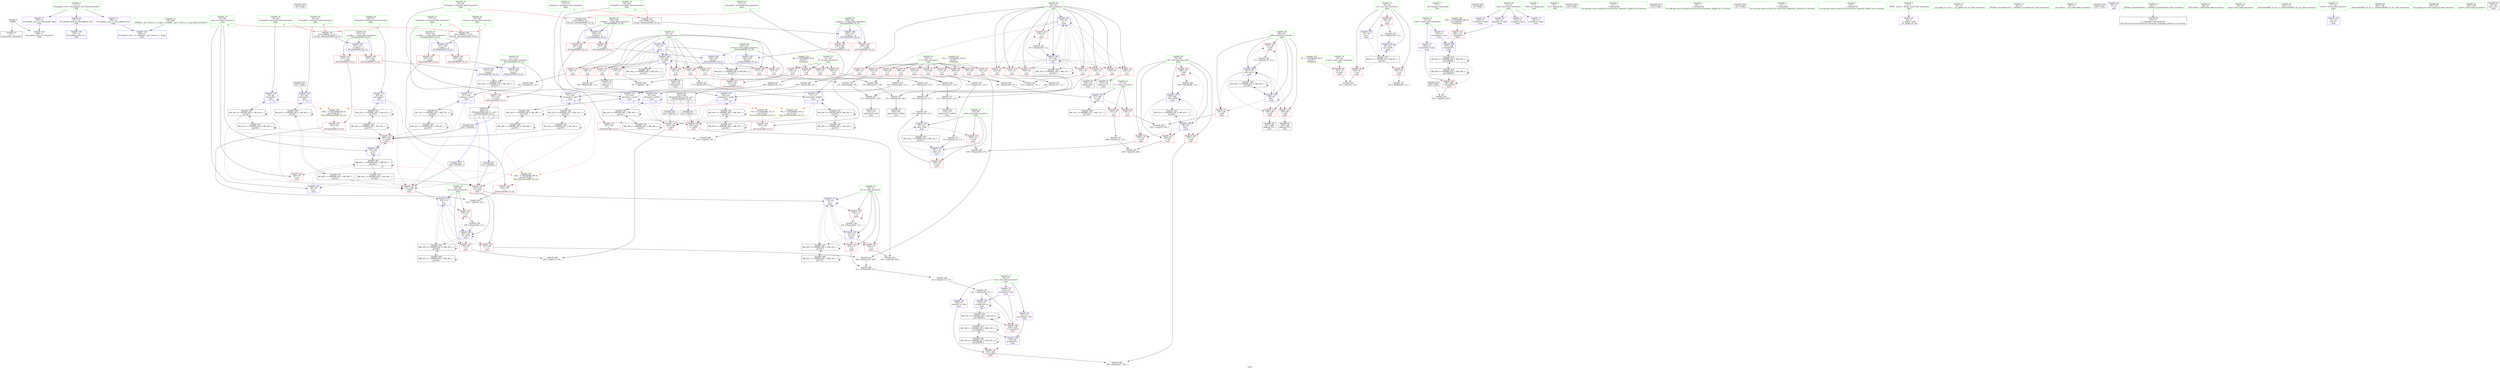 digraph "SVFG" {
	label="SVFG";

	Node0x55fe2f181640 [shape=record,color=grey,label="{NodeID: 0\nNullPtr}"];
	Node0x55fe2f181640 -> Node0x55fe2f1b4800[style=solid];
	Node0x55fe2f181640 -> Node0x55fe2f1bb060[style=solid];
	Node0x55fe2ee845b0 [shape=record,color=black,label="{NodeID: 443\n95 = PHI()\n}"];
	Node0x55fe2f1e68d0 [shape=record,color=black,label="{NodeID: 360\nMR_64V_3 = PHI(MR_64V_4, MR_64V_2, )\npts\{337 \}\n}"];
	Node0x55fe2f1e68d0 -> Node0x55fe2f1ba8b0[style=dashed];
	Node0x55fe2f1c4740 [shape=record,color=grey,label="{NodeID: 277\n161 = Binary(159, 160, )\n}"];
	Node0x55fe2f1c4740 -> Node0x55fe2f1b4ee0[style=solid];
	Node0x55fe2f1b6d80 [shape=record,color=blue,label="{NodeID: 194\n315\<--310\n__b.addr\<--__b\n_ZSt3maxIiERKT_S2_S2_\n}"];
	Node0x55fe2f1b6d80 -> Node0x55fe2f1ba570[style=dashed];
	Node0x55fe2f1b6d80 -> Node0x55fe2f1ba640[style=dashed];
	Node0x55fe2f1b3fd0 [shape=record,color=red,label="{NodeID: 111\n131\<--63\n\<--j\nmain\n}"];
	Node0x55fe2f1b3fd0 -> Node0x55fe2f1c5640[style=solid];
	Node0x55fe2f1b2270 [shape=record,color=green,label="{NodeID: 28\n67\<--68\nref.tmp\<--ref.tmp_field_insensitive\nmain\n|{|<s1>7}}"];
	Node0x55fe2f1b2270 -> Node0x55fe2f1bb8b0[style=solid];
	Node0x55fe2f1b2270:s1 -> Node0x55fe2f208360[style=solid,color=red];
	Node0x55fe2f1b9ef0 [shape=record,color=red,label="{NodeID: 139\n204\<--203\n\<--call45\nmain\n}"];
	Node0x55fe2f1b9ef0 -> Node0x55fe2f1c4d40[style=solid];
	Node0x55fe2f1b4ad0 [shape=record,color=black,label="{NodeID: 56\n136\<--135\nidxprom\<--\nmain\n}"];
	Node0x55fe2f1c0eb0 [shape=record,color=grey,label="{NodeID: 250\n280 = Binary(278, 279, )\n}"];
	Node0x55fe2f1bb640 [shape=record,color=blue,label="{NodeID: 167\n63\<--94\nj\<--\nmain\n}"];
	Node0x55fe2f1bb640 -> Node0x55fe2f1b3fd0[style=dashed];
	Node0x55fe2f1bb640 -> Node0x55fe2f1b40a0[style=dashed];
	Node0x55fe2f1bb640 -> Node0x55fe2f1b4170[style=dashed];
	Node0x55fe2f1bb640 -> Node0x55fe2f1b4240[style=dashed];
	Node0x55fe2f1bb640 -> Node0x55fe2f1b4310[style=dashed];
	Node0x55fe2f1bb640 -> Node0x55fe2f1b8c40[style=dashed];
	Node0x55fe2f1bb640 -> Node0x55fe2f1b8d10[style=dashed];
	Node0x55fe2f1bb640 -> Node0x55fe2f1b8de0[style=dashed];
	Node0x55fe2f1bb640 -> Node0x55fe2f1b8eb0[style=dashed];
	Node0x55fe2f1bb640 -> Node0x55fe2f1bb640[style=dashed];
	Node0x55fe2f1bb640 -> Node0x55fe2f1bc340[style=dashed];
	Node0x55fe2f1bb640 -> Node0x55fe2f1e0bc0[style=dashed];
	Node0x55fe2f1b6220 [shape=record,color=red,label="{NodeID: 84\n300\<--45\n\<--cas\nmain\n}"];
	Node0x55fe2f1b6220 -> Node0x55fe2f1c48c0[style=solid];
	Node0x55fe2f1aaef0 [shape=record,color=green,label="{NodeID: 1\n7\<--1\n__dso_handle\<--dummyObj\nGlob }"];
	Node0x55fe2f207510 [shape=record,color=black,label="{NodeID: 444\n23 = PHI()\n}"];
	Node0x55fe2f1c48c0 [shape=record,color=grey,label="{NodeID: 278\n301 = Binary(300, 112, )\n}"];
	Node0x55fe2f1c48c0 -> Node0x55fe2f1b6be0[style=solid];
	Node0x55fe2f1b6e50 [shape=record,color=blue,label="{NodeID: 195\n311\<--325\nretval\<--\n_ZSt3maxIiERKT_S2_S2_\n}"];
	Node0x55fe2f1b6e50 -> Node0x55fe2f1dd4c0[style=dashed];
	Node0x55fe2f1b40a0 [shape=record,color=red,label="{NodeID: 112\n138\<--63\n\<--j\nmain\n}"];
	Node0x55fe2f1b40a0 -> Node0x55fe2f1b4ba0[style=solid];
	Node0x55fe2f1b2340 [shape=record,color=green,label="{NodeID: 29\n69\<--70\nref.tmp26\<--ref.tmp26_field_insensitive\nmain\n|{|<s1>7}}"];
	Node0x55fe2f1b2340 -> Node0x55fe2f1bb980[style=solid];
	Node0x55fe2f1b2340:s1 -> Node0x55fe2f208670[style=solid,color=red];
	Node0x55fe2f1b9fc0 [shape=record,color=red,label="{NodeID: 140\n220\<--219\n\<--arrayidx54\nmain\n}"];
	Node0x55fe2f1b9fc0 -> Node0x55fe2f1b8b30[style=solid];
	Node0x55fe2f1b4ba0 [shape=record,color=black,label="{NodeID: 57\n139\<--138\nidxprom11\<--\nmain\n}"];
	Node0x55fe2f1c1030 [shape=record,color=grey,label="{NodeID: 251\n121 = Binary(120, 119, )\n}"];
	Node0x55fe2f1c1030 -> Node0x55fe2f1bb4a0[style=solid];
	Node0x55fe2f1bb710 [shape=record,color=blue,label="{NodeID: 168\n155\<--148\narrayidx20\<--\nmain\n}"];
	Node0x55fe2f1bb710 -> Node0x55fe2f1dcac0[style=dashed];
	Node0x55fe2f1b62f0 [shape=record,color=red,label="{NodeID: 85\n106\<--47\n\<--R\nmain\n}"];
	Node0x55fe2f1b62f0 -> Node0x55fe2f1b8230[style=solid];
	Node0x55fe2f1ad5a0 [shape=record,color=green,label="{NodeID: 2\n8\<--1\n_ZSt3cin\<--dummyObj\nGlob }"];
	Node0x55fe2f207610 [shape=record,color=black,label="{NodeID: 445\n169 = PHI(308, )\n}"];
	Node0x55fe2f207610 -> Node0x55fe2f1b9c80[style=solid];
	Node0x55fe2f1c4a40 [shape=record,color=grey,label="{NodeID: 279\n198 = Binary(197, 112, )\n}"];
	Node0x55fe2f1c4a40 -> Node0x55fe2f1bbf30[style=solid];
	Node0x55fe2f1b6f20 [shape=record,color=blue,label="{NodeID: 196\n311\<--328\nretval\<--\n_ZSt3maxIiERKT_S2_S2_\n}"];
	Node0x55fe2f1b6f20 -> Node0x55fe2f1dd4c0[style=dashed];
	Node0x55fe2f1b4170 [shape=record,color=red,label="{NodeID: 113\n145\<--63\n\<--j\nmain\n}"];
	Node0x55fe2f1b4170 -> Node0x55fe2f1b4d40[style=solid];
	Node0x55fe2f1b2410 [shape=record,color=green,label="{NodeID: 30\n71\<--72\nref.tmp29\<--ref.tmp29_field_insensitive\nmain\n|{|<s1>8}}"];
	Node0x55fe2f1b2410 -> Node0x55fe2f1bbb20[style=solid];
	Node0x55fe2f1b2410:s1 -> Node0x55fe2f208830[style=solid,color=red];
	Node0x55fe2f1ba090 [shape=record,color=red,label="{NodeID: 141\n261\<--260\n\<--arrayidx74\nmain\n}"];
	Node0x55fe2f1ba090 -> Node0x55fe2f1c0bb0[style=solid];
	Node0x55fe2f1b4c70 [shape=record,color=black,label="{NodeID: 58\n143\<--142\nidxprom14\<--\nmain\n}"];
	Node0x55fe2f1c11b0 [shape=record,color=grey,label="{NodeID: 252\n177 = Binary(176, 112, )\n}"];
	Node0x55fe2f1c11b0 -> Node0x55fe2f1bbb20[style=solid];
	Node0x55fe2f1bb7e0 [shape=record,color=blue,label="{NodeID: 169\n163\<--94\narrayidx24\<--\nmain\n}"];
	Node0x55fe2f1bb7e0 -> Node0x55fe2f1d43c0[style=dashed];
	Node0x55fe2f1b63c0 [shape=record,color=red,label="{NodeID: 86\n116\<--47\n\<--R\nmain\n}"];
	Node0x55fe2f1b63c0 -> Node0x55fe2f1b83b0[style=solid];
	Node0x55fe2f1b0890 [shape=record,color=green,label="{NodeID: 3\n9\<--1\n.str\<--dummyObj\nGlob }"];
	Node0x55fe2f207800 [shape=record,color=black,label="{NodeID: 446\n104 = PHI()\n}"];
	Node0x55fe2f1c4bc0 [shape=record,color=grey,label="{NodeID: 280\n159 = Binary(157, 158, )\n}"];
	Node0x55fe2f1c4bc0 -> Node0x55fe2f1c4740[style=solid];
	Node0x55fe2f1b6ff0 [shape=record,color=blue,label="{NodeID: 197\n338\<--334\n__a.addr\<--__a\n_ZSt3minIiERKT_S2_S2_\n}"];
	Node0x55fe2f1b6ff0 -> Node0x55fe2f1ba980[style=dashed];
	Node0x55fe2f1b6ff0 -> Node0x55fe2f1baa50[style=dashed];
	Node0x55fe2f1b4240 [shape=record,color=red,label="{NodeID: 114\n152\<--63\n\<--j\nmain\n}"];
	Node0x55fe2f1b4240 -> Node0x55fe2f1c1930[style=solid];
	Node0x55fe2f1b24e0 [shape=record,color=green,label="{NodeID: 31\n73\<--74\nref.tmp31\<--ref.tmp31_field_insensitive\nmain\n|{|<s1>8}}"];
	Node0x55fe2f1b24e0 -> Node0x55fe2f1bbbf0[style=solid];
	Node0x55fe2f1b24e0:s1 -> Node0x55fe2f208980[style=solid,color=red];
	Node0x55fe2f1ba160 [shape=record,color=red,label="{NodeID: 142\n269\<--268\n\<--arrayidx76\nmain\n}"];
	Node0x55fe2f1ba160 -> Node0x55fe2f1c4ec0[style=solid];
	Node0x55fe2f1b4d40 [shape=record,color=black,label="{NodeID: 59\n146\<--145\nidxprom16\<--\nmain\n}"];
	Node0x55fe2f1c1330 [shape=record,color=grey,label="{NodeID: 253\n248 = Binary(112, 247, )\n}"];
	Node0x55fe2f1c1330 -> Node0x55fe2f1c5340[style=solid];
	Node0x55fe2f1bb8b0 [shape=record,color=blue,label="{NodeID: 170\n67\<--166\nref.tmp\<--sub25\nmain\n|{|<s3>7}}"];
	Node0x55fe2f1bb8b0 -> Node0x55fe2f1b9c80[style=dashed];
	Node0x55fe2f1bb8b0 -> Node0x55fe2f1b9e20[style=dashed];
	Node0x55fe2f1bb8b0 -> Node0x55fe2f1d9dc0[style=dashed];
	Node0x55fe2f1bb8b0:s3 -> Node0x55fe2f1e7ab0[style=dashed,color=red];
	Node0x55fe2f1b6490 [shape=record,color=red,label="{NodeID: 87\n126\<--47\n\<--R\nmain\n}"];
	Node0x55fe2f1b6490 -> Node0x55fe2f1c5940[style=solid];
	Node0x55fe2f1b0920 [shape=record,color=green,label="{NodeID: 4\n12\<--1\n\<--dummyObj\nCan only get source location for instruction, argument, global var or function.}"];
	Node0x55fe2f2078d0 [shape=record,color=black,label="{NodeID: 447\n105 = PHI()\n}"];
	Node0x55fe2f1e7ab0 [shape=record,color=yellow,style=double,label="{NodeID: 364\n60V_1 = ENCHI(MR_60V_0)\npts\{68 78 86 \}\nFun[_ZSt3maxIiERKT_S2_S2_]}"];
	Node0x55fe2f1e7ab0 -> Node0x55fe2f1ba710[style=dashed];
	Node0x55fe2f1c4d40 [shape=record,color=grey,label="{NodeID: 281\n205 = cmp(196, 204, )\n}"];
	Node0x55fe2f1b70c0 [shape=record,color=blue,label="{NodeID: 198\n340\<--335\n__b.addr\<--__b\n_ZSt3minIiERKT_S2_S2_\n}"];
	Node0x55fe2f1b70c0 -> Node0x55fe2f1bab20[style=dashed];
	Node0x55fe2f1b70c0 -> Node0x55fe2f1babf0[style=dashed];
	Node0x55fe2f1b4310 [shape=record,color=red,label="{NodeID: 115\n160\<--63\n\<--j\nmain\n}"];
	Node0x55fe2f1b4310 -> Node0x55fe2f1c4740[style=solid];
	Node0x55fe2f1b25b0 [shape=record,color=green,label="{NodeID: 32\n75\<--76\nj2\<--j2_field_insensitive\nmain\n}"];
	Node0x55fe2f1b25b0 -> Node0x55fe2f1b91f0[style=solid];
	Node0x55fe2f1b25b0 -> Node0x55fe2f1b92c0[style=solid];
	Node0x55fe2f1b25b0 -> Node0x55fe2f1b9390[style=solid];
	Node0x55fe2f1b25b0 -> Node0x55fe2f1bbe60[style=solid];
	Node0x55fe2f1b25b0 -> Node0x55fe2f1bc1a0[style=solid];
	Node0x55fe2f1ba230 [shape=record,color=red,label="{NodeID: 143\n284\<--283\n\<--call83\nmain\n}"];
	Node0x55fe2f1ba230 -> Node0x55fe2f1bc8f0[style=solid];
	Node0x55fe2f1b4e10 [shape=record,color=black,label="{NodeID: 60\n154\<--153\nidxprom19\<--add\nmain\n}"];
	Node0x55fe2f1c14b0 [shape=record,color=grey,label="{NodeID: 254\n209 = Binary(207, 208, )\n}"];
	Node0x55fe2f1c14b0 -> Node0x55fe2f1c20b0[style=solid];
	Node0x55fe2f1bb980 [shape=record,color=blue,label="{NodeID: 171\n69\<--94\nref.tmp26\<--\nmain\n|{|<s3>7}}"];
	Node0x55fe2f1bb980 -> Node0x55fe2f1b9c80[style=dashed];
	Node0x55fe2f1bb980 -> Node0x55fe2f1b9e20[style=dashed];
	Node0x55fe2f1bb980 -> Node0x55fe2f1da2c0[style=dashed];
	Node0x55fe2f1bb980:s3 -> Node0x55fe2f1e7b90[style=dashed,color=red];
	Node0x55fe2f1b6560 [shape=record,color=red,label="{NodeID: 88\n179\<--47\n\<--R\nmain\n}"];
	Node0x55fe2f1b6560 -> Node0x55fe2f1c1630[style=solid];
	Node0x55fe2f1b09b0 [shape=record,color=green,label="{NodeID: 5\n94\<--1\n\<--dummyObj\nCan only get source location for instruction, argument, global var or function.}"];
	Node0x55fe2f2079a0 [shape=record,color=black,label="{NodeID: 448\n141 = PHI()\n}"];
	Node0x55fe2f1e7b90 [shape=record,color=yellow,style=double,label="{NodeID: 365\n62V_1 = ENCHI(MR_62V_0)\npts\{70 80 92 \}\nFun[_ZSt3maxIiERKT_S2_S2_]}"];
	Node0x55fe2f1e7b90 -> Node0x55fe2f1ba7e0[style=dashed];
	Node0x55fe2f1c4ec0 [shape=record,color=grey,label="{NodeID: 282\n270 = cmp(263, 269, )\n}"];
	Node0x55fe2f1b7190 [shape=record,color=blue,label="{NodeID: 199\n336\<--350\nretval\<--\n_ZSt3minIiERKT_S2_S2_\n}"];
	Node0x55fe2f1b7190 -> Node0x55fe2f1e68d0[style=dashed];
	Node0x55fe2f1b8c40 [shape=record,color=red,label="{NodeID: 116\n188\<--63\n\<--j\nmain\n}"];
	Node0x55fe2f1b8c40 -> Node0x55fe2f1c1c30[style=solid];
	Node0x55fe2f1b2680 [shape=record,color=green,label="{NodeID: 33\n77\<--78\nref.tmp36\<--ref.tmp36_field_insensitive\nmain\n|{|<s1>9}}"];
	Node0x55fe2f1b2680 -> Node0x55fe2f1bbcc0[style=solid];
	Node0x55fe2f1b2680:s1 -> Node0x55fe2f208360[style=solid,color=red];
	Node0x55fe2f1ba300 [shape=record,color=red,label="{NodeID: 144\n331\<--311\n\<--retval\n_ZSt3maxIiERKT_S2_S2_\n}"];
	Node0x55fe2f1ba300 -> Node0x55fe2f1b5220[style=solid];
	Node0x55fe2f1b4ee0 [shape=record,color=black,label="{NodeID: 61\n162\<--161\nidxprom23\<--add22\nmain\n}"];
	Node0x55fe2f1c1630 [shape=record,color=grey,label="{NodeID: 255\n180 = Binary(179, 112, )\n}"];
	Node0x55fe2f1c1630 -> Node0x55fe2f1bbbf0[style=solid];
	Node0x55fe2f1bba50 [shape=record,color=blue,label="{NodeID: 172\n65\<--172\ni2\<--\nmain\n}"];
	Node0x55fe2f1bba50 -> Node0x55fe2f1b8f80[style=dashed];
	Node0x55fe2f1bba50 -> Node0x55fe2f1b9050[style=dashed];
	Node0x55fe2f1bba50 -> Node0x55fe2f1b9120[style=dashed];
	Node0x55fe2f1bba50 -> Node0x55fe2f1bc270[style=dashed];
	Node0x55fe2f1bba50 -> Node0x55fe2f1d98c0[style=dashed];
	Node0x55fe2f1b6630 [shape=record,color=red,label="{NodeID: 89\n107\<--49\n\<--C\nmain\n}"];
	Node0x55fe2f1b6630 -> Node0x55fe2f1b8230[style=solid];
	Node0x55fe2f1b0a40 [shape=record,color=green,label="{NodeID: 6\n112\<--1\n\<--dummyObj\nCan only get source location for instruction, argument, global var or function.}"];
	Node0x55fe2f207a70 [shape=record,color=black,label="{NodeID: 449\n182 = PHI(333, )\n}"];
	Node0x55fe2f207a70 -> Node0x55fe2f1b9d50[style=solid];
	Node0x55fe2f1c5040 [shape=record,color=grey,label="{NodeID: 283\n323 = cmp(320, 322, )\n}"];
	Node0x55fe2f1b7260 [shape=record,color=blue,label="{NodeID: 200\n336\<--353\nretval\<--\n_ZSt3minIiERKT_S2_S2_\n}"];
	Node0x55fe2f1b7260 -> Node0x55fe2f1e68d0[style=dashed];
	Node0x55fe2f1b8d10 [shape=record,color=red,label="{NodeID: 117\n197\<--63\n\<--j\nmain\n}"];
	Node0x55fe2f1b8d10 -> Node0x55fe2f1c4a40[style=solid];
	Node0x55fe2f1b2750 [shape=record,color=green,label="{NodeID: 34\n79\<--80\nref.tmp38\<--ref.tmp38_field_insensitive\nmain\n|{|<s1>9}}"];
	Node0x55fe2f1b2750 -> Node0x55fe2f1bbd90[style=solid];
	Node0x55fe2f1b2750:s1 -> Node0x55fe2f208670[style=solid,color=red];
	Node0x55fe2f1bd380 [shape=record,color=yellow,style=double,label="{NodeID: 394\n48V_1 = ENCHI(MR_48V_0)\npts\{520000 \}\nFun[main]}"];
	Node0x55fe2f1bd380 -> Node0x55fe2f1b9bb0[style=dashed];
	Node0x55fe2f1ba3d0 [shape=record,color=red,label="{NodeID: 145\n319\<--313\n\<--__a.addr\n_ZSt3maxIiERKT_S2_S2_\n}"];
	Node0x55fe2f1ba3d0 -> Node0x55fe2f1ba710[style=solid];
	Node0x55fe2f1b4fb0 [shape=record,color=black,label="{NodeID: 62\n218\<--217\nidxprom53\<--add52\nmain\n}"];
	Node0x55fe2f1df7c0 [shape=record,color=black,label="{NodeID: 339\nMR_6V_3 = PHI(MR_6V_4, MR_6V_2, )\npts\{46 \}\n}"];
	Node0x55fe2f1df7c0 -> Node0x55fe2f1b6080[style=dashed];
	Node0x55fe2f1df7c0 -> Node0x55fe2f1b6150[style=dashed];
	Node0x55fe2f1df7c0 -> Node0x55fe2f1b6220[style=dashed];
	Node0x55fe2f1df7c0 -> Node0x55fe2f1b6be0[style=dashed];
	Node0x55fe2f1c17b0 [shape=record,color=grey,label="{NodeID: 256\n225 = Binary(224, 112, )\n}"];
	Node0x55fe2f1c17b0 -> Node0x55fe2f1bc1a0[style=solid];
	Node0x55fe2f1bbb20 [shape=record,color=blue,label="{NodeID: 173\n71\<--177\nref.tmp29\<--add30\nmain\n|{|<s4>8}}"];
	Node0x55fe2f1bbb20 -> Node0x55fe2f1b9d50[style=dashed];
	Node0x55fe2f1bbb20 -> Node0x55fe2f1b9ef0[style=dashed];
	Node0x55fe2f1bbb20 -> Node0x55fe2f1bbb20[style=dashed];
	Node0x55fe2f1bbb20 -> Node0x55fe2f1da7c0[style=dashed];
	Node0x55fe2f1bbb20:s4 -> Node0x55fe2f1e8020[style=dashed,color=red];
	Node0x55fe2f1b6700 [shape=record,color=red,label="{NodeID: 90\n110\<--49\n\<--C\nmain\n}"];
	Node0x55fe2f1b6700 -> Node0x55fe2f1b7f30[style=solid];
	Node0x55fe2f1b1280 [shape=record,color=green,label="{NodeID: 7\n118\<--1\n\<--dummyObj\nCan only get source location for instruction, argument, global var or function.}"];
	Node0x55fe2f207c00 [shape=record,color=black,label="{NodeID: 450\n192 = PHI(308, )\n}"];
	Node0x55fe2f207c00 -> Node0x55fe2f1b9e20[style=solid];
	Node0x55fe2f1e7d80 [shape=record,color=yellow,style=double,label="{NodeID: 367\n72V_1 = ENCHI(MR_72V_0)\npts\{74 84 \}\nFun[_ZSt3minIiERKT_S2_S2_]}"];
	Node0x55fe2f1e7d80 -> Node0x55fe2f1bacc0[style=dashed];
	Node0x55fe2f1c51c0 [shape=record,color=grey,label="{NodeID: 284\n255 = cmp(253, 254, )\n}"];
	Node0x55fe2f1b8de0 [shape=record,color=red,label="{NodeID: 118\n216\<--63\n\<--j\nmain\n}"];
	Node0x55fe2f1b8de0 -> Node0x55fe2f1b8530[style=solid];
	Node0x55fe2f1b2820 [shape=record,color=green,label="{NodeID: 35\n81\<--82\nref.tmp41\<--ref.tmp41_field_insensitive\nmain\n|{|<s1>10}}"];
	Node0x55fe2f1b2820 -> Node0x55fe2f1bbf30[style=solid];
	Node0x55fe2f1b2820:s1 -> Node0x55fe2f208830[style=solid,color=red];
	Node0x55fe2f1ba4a0 [shape=record,color=red,label="{NodeID: 146\n328\<--313\n\<--__a.addr\n_ZSt3maxIiERKT_S2_S2_\n}"];
	Node0x55fe2f1ba4a0 -> Node0x55fe2f1b6f20[style=solid];
	Node0x55fe2f1b5080 [shape=record,color=black,label="{NodeID: 63\n259\<--258\nidxprom73\<--\nmain\n}"];
	Node0x55fe2f1dfcc0 [shape=record,color=black,label="{NodeID: 340\nMR_12V_2 = PHI(MR_12V_3, MR_12V_1, )\npts\{58 \}\n}"];
	Node0x55fe2f1dfcc0 -> Node0x55fe2f1bb300[style=dashed];
	Node0x55fe2f1c1930 [shape=record,color=grey,label="{NodeID: 257\n153 = Binary(151, 152, )\n}"];
	Node0x55fe2f1c1930 -> Node0x55fe2f1b4e10[style=solid];
	Node0x55fe2f1bbbf0 [shape=record,color=blue,label="{NodeID: 174\n73\<--180\nref.tmp31\<--sub32\nmain\n|{|<s4>8}}"];
	Node0x55fe2f1bbbf0 -> Node0x55fe2f1b9d50[style=dashed];
	Node0x55fe2f1bbbf0 -> Node0x55fe2f1b9ef0[style=dashed];
	Node0x55fe2f1bbbf0 -> Node0x55fe2f1bbbf0[style=dashed];
	Node0x55fe2f1bbbf0 -> Node0x55fe2f1dacc0[style=dashed];
	Node0x55fe2f1bbbf0:s4 -> Node0x55fe2f1e7d80[style=dashed,color=red];
	Node0x55fe2f1b67d0 [shape=record,color=red,label="{NodeID: 91\n115\<--49\n\<--C\nmain\n}"];
	Node0x55fe2f1b67d0 -> Node0x55fe2f1b89b0[style=solid];
	Node0x55fe2f1b1310 [shape=record,color=green,label="{NodeID: 8\n4\<--6\n_ZStL8__ioinit\<--_ZStL8__ioinit_field_insensitive\nGlob }"];
	Node0x55fe2f1b1310 -> Node0x55fe2f1b53c0[style=solid];
	Node0x55fe2f207d40 [shape=record,color=black,label="{NodeID: 451\n203 = PHI(333, )\n}"];
	Node0x55fe2f207d40 -> Node0x55fe2f1b9ef0[style=solid];
	Node0x55fe2f1c5340 [shape=record,color=grey,label="{NodeID: 285\n249 = cmp(246, 248, )\n}"];
	Node0x55fe2f1b8eb0 [shape=record,color=red,label="{NodeID: 119\n234\<--63\n\<--j\nmain\n}"];
	Node0x55fe2f1b8eb0 -> Node0x55fe2f1c1f30[style=solid];
	Node0x55fe2f1b28f0 [shape=record,color=green,label="{NodeID: 36\n83\<--84\nref.tmp43\<--ref.tmp43_field_insensitive\nmain\n|{|<s1>10}}"];
	Node0x55fe2f1b28f0 -> Node0x55fe2f1bc000[style=solid];
	Node0x55fe2f1b28f0:s1 -> Node0x55fe2f208980[style=solid,color=red];
	Node0x55fe2f1ba570 [shape=record,color=red,label="{NodeID: 147\n321\<--315\n\<--__b.addr\n_ZSt3maxIiERKT_S2_S2_\n}"];
	Node0x55fe2f1ba570 -> Node0x55fe2f1ba7e0[style=solid];
	Node0x55fe2f1b5150 [shape=record,color=black,label="{NodeID: 64\n267\<--266\nidxprom75\<--\nmain\n}"];
	Node0x55fe2f1e01c0 [shape=record,color=black,label="{NodeID: 341\nMR_14V_2 = PHI(MR_14V_4, MR_14V_1, )\npts\{60 \}\n}"];
	Node0x55fe2f1e01c0 -> Node0x55fe2f1bb3d0[style=dashed];
	Node0x55fe2f1c1ab0 [shape=record,color=grey,label="{NodeID: 258\n230 = Binary(229, 112, )\n}"];
	Node0x55fe2f1c1ab0 -> Node0x55fe2f1bc270[style=solid];
	Node0x55fe2f1bbcc0 [shape=record,color=blue,label="{NodeID: 175\n77\<--189\nref.tmp36\<--sub37\nmain\n|{|<s3>9}}"];
	Node0x55fe2f1bbcc0 -> Node0x55fe2f1b9e20[style=dashed];
	Node0x55fe2f1bbcc0 -> Node0x55fe2f1bbcc0[style=dashed];
	Node0x55fe2f1bbcc0 -> Node0x55fe2f1db6c0[style=dashed];
	Node0x55fe2f1bbcc0:s3 -> Node0x55fe2f1e7ab0[style=dashed,color=red];
	Node0x55fe2f1b68a0 [shape=record,color=red,label="{NodeID: 92\n132\<--49\n\<--C\nmain\n}"];
	Node0x55fe2f1b68a0 -> Node0x55fe2f1c5640[style=solid];
	Node0x55fe2f1b13a0 [shape=record,color=green,label="{NodeID: 9\n11\<--15\nllvm.global_ctors\<--llvm.global_ctors_field_insensitive\nGlob }"];
	Node0x55fe2f1b13a0 -> Node0x55fe2f1b5560[style=solid];
	Node0x55fe2f1b13a0 -> Node0x55fe2f1b5660[style=solid];
	Node0x55fe2f1b13a0 -> Node0x55fe2f1b5760[style=solid];
	Node0x55fe2f207e80 [shape=record,color=black,label="{NodeID: 452\n263 = PHI()\n}"];
	Node0x55fe2f207e80 -> Node0x55fe2f1c4ec0[style=solid];
	Node0x55fe2f1c54c0 [shape=record,color=grey,label="{NodeID: 286\n348 = cmp(345, 347, )\n}"];
	Node0x55fe2f1b8f80 [shape=record,color=red,label="{NodeID: 120\n175\<--65\n\<--i2\nmain\n}"];
	Node0x55fe2f1b8f80 -> Node0x55fe2f1c57c0[style=solid];
	Node0x55fe2f1b29c0 [shape=record,color=green,label="{NodeID: 37\n85\<--86\nans\<--ans_field_insensitive\nmain\n|{|<s3>13}}"];
	Node0x55fe2f1b29c0 -> Node0x55fe2f1b9460[style=solid];
	Node0x55fe2f1b29c0 -> Node0x55fe2f1bc4e0[style=solid];
	Node0x55fe2f1b29c0 -> Node0x55fe2f1bc8f0[style=solid];
	Node0x55fe2f1b29c0:s3 -> Node0x55fe2f208360[style=solid,color=red];
	Node0x55fe2f1ba640 [shape=record,color=red,label="{NodeID: 148\n325\<--315\n\<--__b.addr\n_ZSt3maxIiERKT_S2_S2_\n}"];
	Node0x55fe2f1ba640 -> Node0x55fe2f1b6e50[style=solid];
	Node0x55fe2f1b5220 [shape=record,color=black,label="{NodeID: 65\n308\<--331\n_ZSt3maxIiERKT_S2_S2__ret\<--\n_ZSt3maxIiERKT_S2_S2_\n|{<s0>7|<s1>9|<s2>13}}"];
	Node0x55fe2f1b5220:s0 -> Node0x55fe2f207610[style=solid,color=blue];
	Node0x55fe2f1b5220:s1 -> Node0x55fe2f207c00[style=solid,color=blue];
	Node0x55fe2f1b5220:s2 -> Node0x55fe2f208190[style=solid,color=blue];
	Node0x55fe2f1e06c0 [shape=record,color=black,label="{NodeID: 342\nMR_16V_2 = PHI(MR_16V_4, MR_16V_1, )\npts\{62 \}\n}"];
	Node0x55fe2f1e06c0 -> Node0x55fe2f1bb570[style=dashed];
	Node0x55fe2f1c1c30 [shape=record,color=grey,label="{NodeID: 259\n189 = Binary(188, 112, )\n}"];
	Node0x55fe2f1c1c30 -> Node0x55fe2f1bbcc0[style=solid];
	Node0x55fe2f1bbd90 [shape=record,color=blue,label="{NodeID: 176\n79\<--94\nref.tmp38\<--\nmain\n|{|<s3>9}}"];
	Node0x55fe2f1bbd90 -> Node0x55fe2f1b9e20[style=dashed];
	Node0x55fe2f1bbd90 -> Node0x55fe2f1bbd90[style=dashed];
	Node0x55fe2f1bbd90 -> Node0x55fe2f1dbbc0[style=dashed];
	Node0x55fe2f1bbd90:s3 -> Node0x55fe2f1e7b90[style=dashed,color=red];
	Node0x55fe2f1b6970 [shape=record,color=red,label="{NodeID: 93\n150\<--49\n\<--C\nmain\n}"];
	Node0x55fe2f1b6970 -> Node0x55fe2f1b7c30[style=solid];
	Node0x55fe2f1b1430 [shape=record,color=green,label="{NodeID: 10\n16\<--17\n__cxx_global_var_init\<--__cxx_global_var_init_field_insensitive\n}"];
	Node0x55fe2f207f50 [shape=record,color=black,label="{NodeID: 453\n281 = PHI()\n}"];
	Node0x55fe2f207f50 -> Node0x55fe2f1bc820[style=solid];
	Node0x55fe2f1e8020 [shape=record,color=yellow,style=double,label="{NodeID: 370\n70V_1 = ENCHI(MR_70V_0)\npts\{72 82 \}\nFun[_ZSt3minIiERKT_S2_S2_]}"];
	Node0x55fe2f1e8020 -> Node0x55fe2f1bad90[style=dashed];
	Node0x55fe2f1c5640 [shape=record,color=grey,label="{NodeID: 287\n133 = cmp(131, 132, )\n}"];
	Node0x55fe2f1b9050 [shape=record,color=red,label="{NodeID: 121\n207\<--65\n\<--i2\nmain\n}"];
	Node0x55fe2f1b9050 -> Node0x55fe2f1c14b0[style=solid];
	Node0x55fe2f1b2a90 [shape=record,color=green,label="{NodeID: 38\n87\<--88\ni64\<--i64_field_insensitive\nmain\n}"];
	Node0x55fe2f1b2a90 -> Node0x55fe2f1b9530[style=solid];
	Node0x55fe2f1b2a90 -> Node0x55fe2f1b9600[style=solid];
	Node0x55fe2f1b2a90 -> Node0x55fe2f1b96d0[style=solid];
	Node0x55fe2f1b2a90 -> Node0x55fe2f1b97a0[style=solid];
	Node0x55fe2f1b2a90 -> Node0x55fe2f1bc5b0[style=solid];
	Node0x55fe2f1b2a90 -> Node0x55fe2f1bc9c0[style=solid];
	Node0x55fe2f1ba710 [shape=record,color=red,label="{NodeID: 149\n320\<--319\n\<--\n_ZSt3maxIiERKT_S2_S2_\n}"];
	Node0x55fe2f1ba710 -> Node0x55fe2f1c5040[style=solid];
	Node0x55fe2f1b52f0 [shape=record,color=black,label="{NodeID: 66\n333\<--356\n_ZSt3minIiERKT_S2_S2__ret\<--\n_ZSt3minIiERKT_S2_S2_\n|{<s0>8|<s1>10}}"];
	Node0x55fe2f1b52f0:s0 -> Node0x55fe2f207a70[style=solid,color=blue];
	Node0x55fe2f1b52f0:s1 -> Node0x55fe2f207d40[style=solid,color=blue];
	Node0x55fe2f1e0bc0 [shape=record,color=black,label="{NodeID: 343\nMR_18V_2 = PHI(MR_18V_3, MR_18V_1, )\npts\{64 \}\n}"];
	Node0x55fe2f1e0bc0 -> Node0x55fe2f1bb640[style=dashed];
	Node0x55fe2f1e0bc0 -> Node0x55fe2f1e0bc0[style=dashed];
	Node0x55fe2f1c1db0 [shape=record,color=grey,label="{NodeID: 260\n212 = Binary(112, 211, )\n}"];
	Node0x55fe2f1c1db0 -> Node0x55fe2f1b8b30[style=solid];
	Node0x55fe2f1bbe60 [shape=record,color=blue,label="{NodeID: 177\n75\<--193\nj2\<--\nmain\n}"];
	Node0x55fe2f1bbe60 -> Node0x55fe2f1b91f0[style=dashed];
	Node0x55fe2f1bbe60 -> Node0x55fe2f1b92c0[style=dashed];
	Node0x55fe2f1bbe60 -> Node0x55fe2f1b9390[style=dashed];
	Node0x55fe2f1bbe60 -> Node0x55fe2f1bbe60[style=dashed];
	Node0x55fe2f1bbe60 -> Node0x55fe2f1bc1a0[style=dashed];
	Node0x55fe2f1bbe60 -> Node0x55fe2f1db1c0[style=dashed];
	Node0x55fe2f1b6a40 [shape=record,color=red,label="{NodeID: 94\n158\<--49\n\<--C\nmain\n}"];
	Node0x55fe2f1b6a40 -> Node0x55fe2f1c4bc0[style=solid];
	Node0x55fe2f1b14c0 [shape=record,color=green,label="{NodeID: 11\n20\<--21\n_ZNSt8ios_base4InitC1Ev\<--_ZNSt8ios_base4InitC1Ev_field_insensitive\n}"];
	Node0x55fe2f208190 [shape=record,color=black,label="{NodeID: 454\n283 = PHI(308, )\n}"];
	Node0x55fe2f208190 -> Node0x55fe2f1ba230[style=solid];
	Node0x55fe2f1c57c0 [shape=record,color=grey,label="{NodeID: 288\n186 = cmp(175, 185, )\n}"];
	Node0x55fe2f1b9120 [shape=record,color=red,label="{NodeID: 122\n229\<--65\n\<--i2\nmain\n}"];
	Node0x55fe2f1b9120 -> Node0x55fe2f1c1ab0[style=solid];
	Node0x55fe2f1b2b60 [shape=record,color=green,label="{NodeID: 39\n89\<--90\nj69\<--j69_field_insensitive\nmain\n}"];
	Node0x55fe2f1b2b60 -> Node0x55fe2f1b9870[style=solid];
	Node0x55fe2f1b2b60 -> Node0x55fe2f1b9940[style=solid];
	Node0x55fe2f1b2b60 -> Node0x55fe2f1b9a10[style=solid];
	Node0x55fe2f1b2b60 -> Node0x55fe2f1b9ae0[style=solid];
	Node0x55fe2f1b2b60 -> Node0x55fe2f1bc680[style=solid];
	Node0x55fe2f1b2b60 -> Node0x55fe2f1bc750[style=solid];
	Node0x55fe2f1ba7e0 [shape=record,color=red,label="{NodeID: 150\n322\<--321\n\<--\n_ZSt3maxIiERKT_S2_S2_\n}"];
	Node0x55fe2f1ba7e0 -> Node0x55fe2f1c5040[style=solid];
	Node0x55fe2f1b53c0 [shape=record,color=purple,label="{NodeID: 67\n22\<--4\n\<--_ZStL8__ioinit\n__cxx_global_var_init\n}"];
	Node0x55fe2f1e10c0 [shape=record,color=black,label="{NodeID: 344\nMR_20V_2 = PHI(MR_20V_3, MR_20V_1, )\npts\{66 \}\n}"];
	Node0x55fe2f1e10c0 -> Node0x55fe2f1d98c0[style=dashed];
	Node0x55fe2f1e10c0 -> Node0x55fe2f1e10c0[style=dashed];
	Node0x55fe2f1c1f30 [shape=record,color=grey,label="{NodeID: 261\n235 = Binary(234, 112, )\n}"];
	Node0x55fe2f1c1f30 -> Node0x55fe2f1bc340[style=solid];
	Node0x55fe2f1bbf30 [shape=record,color=blue,label="{NodeID: 178\n81\<--198\nref.tmp41\<--add42\nmain\n|{|<s4>10}}"];
	Node0x55fe2f1bbf30 -> Node0x55fe2f1b9d50[style=dashed];
	Node0x55fe2f1bbf30 -> Node0x55fe2f1b9ef0[style=dashed];
	Node0x55fe2f1bbf30 -> Node0x55fe2f1bbf30[style=dashed];
	Node0x55fe2f1bbf30 -> Node0x55fe2f1dc0c0[style=dashed];
	Node0x55fe2f1bbf30:s4 -> Node0x55fe2f1e8020[style=dashed,color=red];
	Node0x55fe2f1b6b10 [shape=record,color=red,label="{NodeID: 95\n200\<--49\n\<--C\nmain\n}"];
	Node0x55fe2f1b6b10 -> Node0x55fe2f1c45c0[style=solid];
	Node0x55fe2f1b1550 [shape=record,color=green,label="{NodeID: 12\n26\<--27\n__cxa_atexit\<--__cxa_atexit_field_insensitive\n}"];
	Node0x55fe2f208290 [shape=record,color=black,label="{NodeID: 455\n296 = PHI()\n}"];
	Node0x55fe2f1e8210 [shape=record,color=yellow,style=double,label="{NodeID: 372\n4V_1 = ENCHI(MR_4V_0)\npts\{44 \}\nFun[main]}"];
	Node0x55fe2f1e8210 -> Node0x55fe2f1b5fb0[style=dashed];
	Node0x55fe2f1c5940 [shape=record,color=grey,label="{NodeID: 289\n127 = cmp(125, 126, )\n}"];
	Node0x55fe2f1b91f0 [shape=record,color=red,label="{NodeID: 123\n196\<--75\n\<--j2\nmain\n}"];
	Node0x55fe2f1b91f0 -> Node0x55fe2f1c4d40[style=solid];
	Node0x55fe2f1b2c30 [shape=record,color=green,label="{NodeID: 40\n91\<--92\nref.tmp81\<--ref.tmp81_field_insensitive\nmain\n|{|<s1>13}}"];
	Node0x55fe2f1b2c30 -> Node0x55fe2f1bc820[style=solid];
	Node0x55fe2f1b2c30:s1 -> Node0x55fe2f208670[style=solid,color=red];
	Node0x55fe2f1ba8b0 [shape=record,color=red,label="{NodeID: 151\n356\<--336\n\<--retval\n_ZSt3minIiERKT_S2_S2_\n}"];
	Node0x55fe2f1ba8b0 -> Node0x55fe2f1b52f0[style=solid];
	Node0x55fe2f1b5490 [shape=record,color=purple,label="{NodeID: 68\n295\<--9\n\<--.str\nmain\n}"];
	Node0x55fe2f1e15c0 [shape=record,color=black,label="{NodeID: 345\nMR_22V_2 = PHI(MR_22V_3, MR_22V_1, )\npts\{68 \}\n}"];
	Node0x55fe2f1e15c0 -> Node0x55fe2f1ba230[style=dashed];
	Node0x55fe2f1e15c0 -> Node0x55fe2f1d9dc0[style=dashed];
	Node0x55fe2f1e15c0 -> Node0x55fe2f1e15c0[style=dashed];
	Node0x55fe2f1c20b0 [shape=record,color=grey,label="{NodeID: 262\n211 = Binary(209, 210, )\n}"];
	Node0x55fe2f1c20b0 -> Node0x55fe2f1c1db0[style=solid];
	Node0x55fe2f1bc000 [shape=record,color=blue,label="{NodeID: 179\n83\<--201\nref.tmp43\<--sub44\nmain\n|{|<s4>10}}"];
	Node0x55fe2f1bc000 -> Node0x55fe2f1b9d50[style=dashed];
	Node0x55fe2f1bc000 -> Node0x55fe2f1b9ef0[style=dashed];
	Node0x55fe2f1bc000 -> Node0x55fe2f1bc000[style=dashed];
	Node0x55fe2f1bc000 -> Node0x55fe2f1dc5c0[style=dashed];
	Node0x55fe2f1bc000:s4 -> Node0x55fe2f1e7d80[style=dashed,color=red];
	Node0x55fe2f1b33a0 [shape=record,color=red,label="{NodeID: 96\n208\<--49\n\<--C\nmain\n}"];
	Node0x55fe2f1b33a0 -> Node0x55fe2f1c14b0[style=solid];
	Node0x55fe2f1b15e0 [shape=record,color=green,label="{NodeID: 13\n25\<--31\n_ZNSt8ios_base4InitD1Ev\<--_ZNSt8ios_base4InitD1Ev_field_insensitive\n}"];
	Node0x55fe2f1b15e0 -> Node0x55fe2f1b4900[style=solid];
	Node0x55fe2f208360 [shape=record,color=black,label="{NodeID: 456\n309 = PHI(67, 77, 85, )\n0th arg _ZSt3maxIiERKT_S2_S2_ }"];
	Node0x55fe2f208360 -> Node0x55fe2f1b6cb0[style=solid];
	Node0x55fe2f1c5ac0 [shape=record,color=grey,label="{NodeID: 290\n102 = cmp(100, 101, )\n}"];
	Node0x55fe2f1b92c0 [shape=record,color=red,label="{NodeID: 124\n210\<--75\n\<--j2\nmain\n}"];
	Node0x55fe2f1b92c0 -> Node0x55fe2f1c20b0[style=solid];
	Node0x55fe2f1b2d00 [shape=record,color=green,label="{NodeID: 41\n96\<--97\n_ZNSirsERi\<--_ZNSirsERi_field_insensitive\n}"];
	Node0x55fe2f1ba980 [shape=record,color=red,label="{NodeID: 152\n346\<--338\n\<--__a.addr\n_ZSt3minIiERKT_S2_S2_\n}"];
	Node0x55fe2f1ba980 -> Node0x55fe2f1bad90[style=solid];
	Node0x55fe2f1b5560 [shape=record,color=purple,label="{NodeID: 69\n367\<--11\nllvm.global_ctors_0\<--llvm.global_ctors\nGlob }"];
	Node0x55fe2f1b5560 -> Node0x55fe2f1bae60[style=solid];
	Node0x55fe2f1e1ac0 [shape=record,color=black,label="{NodeID: 346\nMR_24V_2 = PHI(MR_24V_3, MR_24V_1, )\npts\{70 \}\n}"];
	Node0x55fe2f1e1ac0 -> Node0x55fe2f1ba230[style=dashed];
	Node0x55fe2f1e1ac0 -> Node0x55fe2f1da2c0[style=dashed];
	Node0x55fe2f1e1ac0 -> Node0x55fe2f1e1ac0[style=dashed];
	Node0x55fe2f1c2230 [shape=record,color=grey,label="{NodeID: 263\n240 = Binary(239, 112, )\n}"];
	Node0x55fe2f1c2230 -> Node0x55fe2f1bc410[style=solid];
	Node0x55fe2f1bc0d0 [shape=record,color=blue,label="{NodeID: 180\n219\<--221\narrayidx54\<--or\nmain\n}"];
	Node0x55fe2f1bc0d0 -> Node0x55fe2f1b9fc0[style=dashed];
	Node0x55fe2f1bc0d0 -> Node0x55fe2f1bc0d0[style=dashed];
	Node0x55fe2f1bc0d0 -> Node0x55fe2f1d43c0[style=dashed];
	Node0x55fe2f1b3470 [shape=record,color=red,label="{NodeID: 97\n214\<--49\n\<--C\nmain\n}"];
	Node0x55fe2f1b3470 -> Node0x55fe2f1b80b0[style=solid];
	Node0x55fe2f1b16e0 [shape=record,color=green,label="{NodeID: 14\n38\<--39\nmain\<--main_field_insensitive\n}"];
	Node0x55fe2f208670 [shape=record,color=black,label="{NodeID: 457\n310 = PHI(69, 79, 91, )\n1st arg _ZSt3maxIiERKT_S2_S2_ }"];
	Node0x55fe2f208670 -> Node0x55fe2f1b6d80[style=solid];
	Node0x55fe2f1e83d0 [shape=record,color=yellow,style=double,label="{NodeID: 374\n8V_1 = ENCHI(MR_8V_0)\npts\{48 \}\nFun[main]}"];
	Node0x55fe2f1e83d0 -> Node0x55fe2f1b62f0[style=dashed];
	Node0x55fe2f1e83d0 -> Node0x55fe2f1b63c0[style=dashed];
	Node0x55fe2f1e83d0 -> Node0x55fe2f1b6490[style=dashed];
	Node0x55fe2f1e83d0 -> Node0x55fe2f1b6560[style=dashed];
	Node0x55fe2f1d03c0 [shape=record,color=black,label="{NodeID: 291\nMR_40V_4 = PHI(MR_40V_5, MR_40V_3, )\npts\{86 \}\n|{|<s5>13}}"];
	Node0x55fe2f1d03c0 -> Node0x55fe2f1b9460[style=dashed];
	Node0x55fe2f1d03c0 -> Node0x55fe2f1ba230[style=dashed];
	Node0x55fe2f1d03c0 -> Node0x55fe2f1bc8f0[style=dashed];
	Node0x55fe2f1d03c0 -> Node0x55fe2f1d03c0[style=dashed];
	Node0x55fe2f1d03c0 -> Node0x55fe2f1e4ad0[style=dashed];
	Node0x55fe2f1d03c0:s5 -> Node0x55fe2f1e7ab0[style=dashed,color=red];
	Node0x55fe2f1b9390 [shape=record,color=red,label="{NodeID: 125\n224\<--75\n\<--j2\nmain\n}"];
	Node0x55fe2f1b9390 -> Node0x55fe2f1c17b0[style=solid];
	Node0x55fe2f1b2e00 [shape=record,color=green,label="{NodeID: 42\n170\<--171\n_ZSt3maxIiERKT_S2_S2_\<--_ZSt3maxIiERKT_S2_S2__field_insensitive\n}"];
	Node0x55fe2f1baa50 [shape=record,color=red,label="{NodeID: 153\n353\<--338\n\<--__a.addr\n_ZSt3minIiERKT_S2_S2_\n}"];
	Node0x55fe2f1baa50 -> Node0x55fe2f1b7260[style=solid];
	Node0x55fe2f1b5660 [shape=record,color=purple,label="{NodeID: 70\n368\<--11\nllvm.global_ctors_1\<--llvm.global_ctors\nGlob }"];
	Node0x55fe2f1b5660 -> Node0x55fe2f1baf60[style=solid];
	Node0x55fe2f1d2bc0 [shape=record,color=black,label="{NodeID: 347\nMR_26V_2 = PHI(MR_26V_3, MR_26V_1, )\npts\{72 \}\n}"];
	Node0x55fe2f1d2bc0 -> Node0x55fe2f1da7c0[style=dashed];
	Node0x55fe2f1d2bc0 -> Node0x55fe2f1d2bc0[style=dashed];
	Node0x55fe2f1c23b0 [shape=record,color=grey,label="{NodeID: 264\n166 = Binary(165, 112, )\n}"];
	Node0x55fe2f1c23b0 -> Node0x55fe2f1bb8b0[style=solid];
	Node0x55fe2f1bc1a0 [shape=record,color=blue,label="{NodeID: 181\n75\<--225\nj2\<--inc\nmain\n}"];
	Node0x55fe2f1bc1a0 -> Node0x55fe2f1b91f0[style=dashed];
	Node0x55fe2f1bc1a0 -> Node0x55fe2f1b92c0[style=dashed];
	Node0x55fe2f1bc1a0 -> Node0x55fe2f1b9390[style=dashed];
	Node0x55fe2f1bc1a0 -> Node0x55fe2f1bbe60[style=dashed];
	Node0x55fe2f1bc1a0 -> Node0x55fe2f1bc1a0[style=dashed];
	Node0x55fe2f1bc1a0 -> Node0x55fe2f1db1c0[style=dashed];
	Node0x55fe2f1b3540 [shape=record,color=red,label="{NodeID: 98\n247\<--57\n\<--T\nmain\n}"];
	Node0x55fe2f1b3540 -> Node0x55fe2f1c1330[style=solid];
	Node0x55fe2f1b17e0 [shape=record,color=green,label="{NodeID: 15\n41\<--42\nretval\<--retval_field_insensitive\nmain\n}"];
	Node0x55fe2f1b17e0 -> Node0x55fe2f1bb160[style=solid];
	Node0x55fe2f208830 [shape=record,color=black,label="{NodeID: 458\n334 = PHI(71, 81, )\n0th arg _ZSt3minIiERKT_S2_S2_ }"];
	Node0x55fe2f208830 -> Node0x55fe2f1b6ff0[style=solid];
	Node0x55fe2f1e84b0 [shape=record,color=yellow,style=double,label="{NodeID: 375\n10V_1 = ENCHI(MR_10V_0)\npts\{50 \}\nFun[main]}"];
	Node0x55fe2f1e84b0 -> Node0x55fe2f1b6630[style=dashed];
	Node0x55fe2f1e84b0 -> Node0x55fe2f1b6700[style=dashed];
	Node0x55fe2f1e84b0 -> Node0x55fe2f1b67d0[style=dashed];
	Node0x55fe2f1e84b0 -> Node0x55fe2f1b68a0[style=dashed];
	Node0x55fe2f1e84b0 -> Node0x55fe2f1b6970[style=dashed];
	Node0x55fe2f1e84b0 -> Node0x55fe2f1b6a40[style=dashed];
	Node0x55fe2f1e84b0 -> Node0x55fe2f1b6b10[style=dashed];
	Node0x55fe2f1e84b0 -> Node0x55fe2f1b33a0[style=dashed];
	Node0x55fe2f1e84b0 -> Node0x55fe2f1b3470[style=dashed];
	Node0x55fe2f1b9460 [shape=record,color=red,label="{NodeID: 126\n294\<--85\n\<--ans\nmain\n}"];
	Node0x55fe2f1b2f00 [shape=record,color=green,label="{NodeID: 43\n183\<--184\n_ZSt3minIiERKT_S2_S2_\<--_ZSt3minIiERKT_S2_S2__field_insensitive\n}"];
	Node0x55fe2f1d98c0 [shape=record,color=black,label="{NodeID: 320\nMR_20V_4 = PHI(MR_20V_6, MR_20V_3, )\npts\{66 \}\n}"];
	Node0x55fe2f1d98c0 -> Node0x55fe2f1bba50[style=dashed];
	Node0x55fe2f1d98c0 -> Node0x55fe2f1d98c0[style=dashed];
	Node0x55fe2f1d98c0 -> Node0x55fe2f1e10c0[style=dashed];
	Node0x55fe2f1bab20 [shape=record,color=red,label="{NodeID: 154\n344\<--340\n\<--__b.addr\n_ZSt3minIiERKT_S2_S2_\n}"];
	Node0x55fe2f1bab20 -> Node0x55fe2f1bacc0[style=solid];
	Node0x55fe2f1b5760 [shape=record,color=purple,label="{NodeID: 71\n369\<--11\nllvm.global_ctors_2\<--llvm.global_ctors\nGlob }"];
	Node0x55fe2f1b5760 -> Node0x55fe2f1bb060[style=solid];
	Node0x55fe2f1d30c0 [shape=record,color=black,label="{NodeID: 348\nMR_28V_2 = PHI(MR_28V_3, MR_28V_1, )\npts\{74 \}\n}"];
	Node0x55fe2f1d30c0 -> Node0x55fe2f1dacc0[style=dashed];
	Node0x55fe2f1d30c0 -> Node0x55fe2f1d30c0[style=dashed];
	Node0x55fe2f1b7c30 [shape=record,color=grey,label="{NodeID: 265\n151 = Binary(149, 150, )\n}"];
	Node0x55fe2f1b7c30 -> Node0x55fe2f1c1930[style=solid];
	Node0x55fe2f1bc270 [shape=record,color=blue,label="{NodeID: 182\n65\<--230\ni2\<--inc56\nmain\n}"];
	Node0x55fe2f1bc270 -> Node0x55fe2f1b8f80[style=dashed];
	Node0x55fe2f1bc270 -> Node0x55fe2f1b9050[style=dashed];
	Node0x55fe2f1bc270 -> Node0x55fe2f1b9120[style=dashed];
	Node0x55fe2f1bc270 -> Node0x55fe2f1bc270[style=dashed];
	Node0x55fe2f1bc270 -> Node0x55fe2f1d98c0[style=dashed];
	Node0x55fe2f1b3610 [shape=record,color=red,label="{NodeID: 99\n254\<--57\n\<--T\nmain\n}"];
	Node0x55fe2f1b3610 -> Node0x55fe2f1c51c0[style=solid];
	Node0x55fe2f1b18b0 [shape=record,color=green,label="{NodeID: 16\n43\<--44\ncases\<--cases_field_insensitive\nmain\n}"];
	Node0x55fe2f1b18b0 -> Node0x55fe2f1b5fb0[style=solid];
	Node0x55fe2f208980 [shape=record,color=black,label="{NodeID: 459\n335 = PHI(73, 83, )\n1st arg _ZSt3minIiERKT_S2_S2_ }"];
	Node0x55fe2f208980 -> Node0x55fe2f1b70c0[style=solid];
	Node0x55fe2f1b9530 [shape=record,color=red,label="{NodeID: 127\n246\<--87\n\<--i64\nmain\n}"];
	Node0x55fe2f1b9530 -> Node0x55fe2f1c5340[style=solid];
	Node0x55fe2f1b3000 [shape=record,color=green,label="{NodeID: 44\n264\<--265\nllvm.ctpop.i32\<--llvm.ctpop.i32_field_insensitive\n}"];
	Node0x55fe2f1d9dc0 [shape=record,color=black,label="{NodeID: 321\nMR_22V_4 = PHI(MR_22V_5, MR_22V_3, )\npts\{68 \}\n}"];
	Node0x55fe2f1d9dc0 -> Node0x55fe2f1ba230[style=dashed];
	Node0x55fe2f1d9dc0 -> Node0x55fe2f1bb8b0[style=dashed];
	Node0x55fe2f1d9dc0 -> Node0x55fe2f1d9dc0[style=dashed];
	Node0x55fe2f1d9dc0 -> Node0x55fe2f1e15c0[style=dashed];
	Node0x55fe2f1babf0 [shape=record,color=red,label="{NodeID: 155\n350\<--340\n\<--__b.addr\n_ZSt3minIiERKT_S2_S2_\n}"];
	Node0x55fe2f1babf0 -> Node0x55fe2f1b7190[style=solid];
	Node0x55fe2f1b5860 [shape=record,color=purple,label="{NodeID: 72\n137\<--51\narrayidx\<--grid\nmain\n}"];
	Node0x55fe2f1d31b0 [shape=record,color=black,label="{NodeID: 349\nMR_30V_2 = PHI(MR_30V_3, MR_30V_1, )\npts\{76 \}\n}"];
	Node0x55fe2f1d31b0 -> Node0x55fe2f1db1c0[style=dashed];
	Node0x55fe2f1d31b0 -> Node0x55fe2f1d31b0[style=dashed];
	Node0x55fe2f1b7db0 [shape=record,color=grey,label="{NodeID: 266\n289 = Binary(288, 112, )\n}"];
	Node0x55fe2f1b7db0 -> Node0x55fe2f1bc9c0[style=solid];
	Node0x55fe2f1bc340 [shape=record,color=blue,label="{NodeID: 183\n63\<--235\nj\<--inc59\nmain\n}"];
	Node0x55fe2f1bc340 -> Node0x55fe2f1b3fd0[style=dashed];
	Node0x55fe2f1bc340 -> Node0x55fe2f1b40a0[style=dashed];
	Node0x55fe2f1bc340 -> Node0x55fe2f1b4170[style=dashed];
	Node0x55fe2f1bc340 -> Node0x55fe2f1b4240[style=dashed];
	Node0x55fe2f1bc340 -> Node0x55fe2f1b4310[style=dashed];
	Node0x55fe2f1bc340 -> Node0x55fe2f1b8c40[style=dashed];
	Node0x55fe2f1bc340 -> Node0x55fe2f1b8d10[style=dashed];
	Node0x55fe2f1bc340 -> Node0x55fe2f1b8de0[style=dashed];
	Node0x55fe2f1bc340 -> Node0x55fe2f1b8eb0[style=dashed];
	Node0x55fe2f1bc340 -> Node0x55fe2f1bb640[style=dashed];
	Node0x55fe2f1bc340 -> Node0x55fe2f1bc340[style=dashed];
	Node0x55fe2f1bc340 -> Node0x55fe2f1e0bc0[style=dashed];
	Node0x55fe2f1b36e0 [shape=record,color=red,label="{NodeID: 100\n120\<--59\n\<--mid\nmain\n}"];
	Node0x55fe2f1b36e0 -> Node0x55fe2f1c1030[style=solid];
	Node0x55fe2f1b1980 [shape=record,color=green,label="{NodeID: 17\n45\<--46\ncas\<--cas_field_insensitive\nmain\n}"];
	Node0x55fe2f1b1980 -> Node0x55fe2f1b6080[style=solid];
	Node0x55fe2f1b1980 -> Node0x55fe2f1b6150[style=solid];
	Node0x55fe2f1b1980 -> Node0x55fe2f1b6220[style=solid];
	Node0x55fe2f1b1980 -> Node0x55fe2f1bb230[style=solid];
	Node0x55fe2f1b1980 -> Node0x55fe2f1b6be0[style=solid];
	Node0x55fe2f1d12c0 [shape=record,color=black,label="{NodeID: 294\nMR_46V_3 = PHI(MR_46V_4, MR_46V_2, )\npts\{92 \}\n}"];
	Node0x55fe2f1d12c0 -> Node0x55fe2f1bc820[style=dashed];
	Node0x55fe2f1d12c0 -> Node0x55fe2f1d12c0[style=dashed];
	Node0x55fe2f1d12c0 -> Node0x55fe2f1e59d0[style=dashed];
	Node0x55fe2f1b9600 [shape=record,color=red,label="{NodeID: 128\n257\<--87\n\<--i64\nmain\n}"];
	Node0x55fe2f1b9600 -> Node0x55fe2f1c0bb0[style=solid];
	Node0x55fe2f1b3100 [shape=record,color=green,label="{NodeID: 45\n297\<--298\nprintf\<--printf_field_insensitive\n}"];
	Node0x55fe2f1da2c0 [shape=record,color=black,label="{NodeID: 322\nMR_24V_4 = PHI(MR_24V_5, MR_24V_3, )\npts\{70 \}\n}"];
	Node0x55fe2f1da2c0 -> Node0x55fe2f1ba230[style=dashed];
	Node0x55fe2f1da2c0 -> Node0x55fe2f1bb980[style=dashed];
	Node0x55fe2f1da2c0 -> Node0x55fe2f1da2c0[style=dashed];
	Node0x55fe2f1da2c0 -> Node0x55fe2f1e1ac0[style=dashed];
	Node0x55fe2f1bacc0 [shape=record,color=red,label="{NodeID: 156\n345\<--344\n\<--\n_ZSt3minIiERKT_S2_S2_\n}"];
	Node0x55fe2f1bacc0 -> Node0x55fe2f1c54c0[style=solid];
	Node0x55fe2f1b5930 [shape=record,color=purple,label="{NodeID: 73\n140\<--51\narrayidx12\<--grid\nmain\n}"];
	Node0x55fe2f1d32a0 [shape=record,color=black,label="{NodeID: 350\nMR_32V_2 = PHI(MR_32V_3, MR_32V_1, )\npts\{78 \}\n}"];
	Node0x55fe2f1d32a0 -> Node0x55fe2f1ba230[style=dashed];
	Node0x55fe2f1d32a0 -> Node0x55fe2f1db6c0[style=dashed];
	Node0x55fe2f1d32a0 -> Node0x55fe2f1d32a0[style=dashed];
	Node0x55fe2f1b7f30 [shape=record,color=grey,label="{NodeID: 267\n111 = Binary(112, 110, )\n}"];
	Node0x55fe2f1b7f30 -> Node0x55fe2f1b86b0[style=solid];
	Node0x55fe2f1bc410 [shape=record,color=blue,label="{NodeID: 184\n61\<--240\ni\<--inc62\nmain\n}"];
	Node0x55fe2f1bc410 -> Node0x55fe2f1b3880[style=dashed];
	Node0x55fe2f1bc410 -> Node0x55fe2f1b3950[style=dashed];
	Node0x55fe2f1bc410 -> Node0x55fe2f1b3a20[style=dashed];
	Node0x55fe2f1bc410 -> Node0x55fe2f1b3af0[style=dashed];
	Node0x55fe2f1bc410 -> Node0x55fe2f1b3bc0[style=dashed];
	Node0x55fe2f1bc410 -> Node0x55fe2f1b3c90[style=dashed];
	Node0x55fe2f1bc410 -> Node0x55fe2f1b3d60[style=dashed];
	Node0x55fe2f1bc410 -> Node0x55fe2f1b3e30[style=dashed];
	Node0x55fe2f1bc410 -> Node0x55fe2f1b3f00[style=dashed];
	Node0x55fe2f1bc410 -> Node0x55fe2f1bc410[style=dashed];
	Node0x55fe2f1bc410 -> Node0x55fe2f1e06c0[style=dashed];
	Node0x55fe2f1b37b0 [shape=record,color=red,label="{NodeID: 101\n279\<--59\n\<--mid\nmain\n}"];
	Node0x55fe2f1b37b0 -> Node0x55fe2f1c0eb0[style=solid];
	Node0x55fe2f1b1a50 [shape=record,color=green,label="{NodeID: 18\n47\<--48\nR\<--R_field_insensitive\nmain\n}"];
	Node0x55fe2f1b1a50 -> Node0x55fe2f1b62f0[style=solid];
	Node0x55fe2f1b1a50 -> Node0x55fe2f1b63c0[style=solid];
	Node0x55fe2f1b1a50 -> Node0x55fe2f1b6490[style=solid];
	Node0x55fe2f1b1a50 -> Node0x55fe2f1b6560[style=solid];
	Node0x55fe2f1b96d0 [shape=record,color=red,label="{NodeID: 129\n278\<--87\n\<--i64\nmain\n}"];
	Node0x55fe2f1b96d0 -> Node0x55fe2f1c0eb0[style=solid];
	Node0x55fe2f1b3200 [shape=record,color=green,label="{NodeID: 46\n311\<--312\nretval\<--retval_field_insensitive\n_ZSt3maxIiERKT_S2_S2_\n}"];
	Node0x55fe2f1b3200 -> Node0x55fe2f1ba300[style=solid];
	Node0x55fe2f1b3200 -> Node0x55fe2f1b6e50[style=solid];
	Node0x55fe2f1b3200 -> Node0x55fe2f1b6f20[style=solid];
	Node0x55fe2f1da7c0 [shape=record,color=black,label="{NodeID: 323\nMR_26V_4 = PHI(MR_26V_6, MR_26V_3, )\npts\{72 \}\n}"];
	Node0x55fe2f1da7c0 -> Node0x55fe2f1bbb20[style=dashed];
	Node0x55fe2f1da7c0 -> Node0x55fe2f1da7c0[style=dashed];
	Node0x55fe2f1da7c0 -> Node0x55fe2f1d2bc0[style=dashed];
	Node0x55fe2f1bad90 [shape=record,color=red,label="{NodeID: 157\n347\<--346\n\<--\n_ZSt3minIiERKT_S2_S2_\n}"];
	Node0x55fe2f1bad90 -> Node0x55fe2f1c54c0[style=solid];
	Node0x55fe2f1b5a00 [shape=record,color=purple,label="{NodeID: 74\n144\<--51\narrayidx15\<--grid\nmain\n}"];
	Node0x55fe2f1e3c00 [shape=record,color=black,label="{NodeID: 351\nMR_34V_2 = PHI(MR_34V_3, MR_34V_1, )\npts\{80 \}\n}"];
	Node0x55fe2f1e3c00 -> Node0x55fe2f1ba230[style=dashed];
	Node0x55fe2f1e3c00 -> Node0x55fe2f1dbbc0[style=dashed];
	Node0x55fe2f1e3c00 -> Node0x55fe2f1e3c00[style=dashed];
	Node0x55fe2f1b80b0 [shape=record,color=grey,label="{NodeID: 268\n215 = Binary(213, 214, )\n}"];
	Node0x55fe2f1b80b0 -> Node0x55fe2f1b8530[style=solid];
	Node0x55fe2f1bc4e0 [shape=record,color=blue,label="{NodeID: 185\n85\<--94\nans\<--\nmain\n}"];
	Node0x55fe2f1bc4e0 -> Node0x55fe2f1d03c0[style=dashed];
	Node0x55fe2f1b3880 [shape=record,color=red,label="{NodeID: 102\n125\<--61\n\<--i\nmain\n}"];
	Node0x55fe2f1b3880 -> Node0x55fe2f1c5940[style=solid];
	Node0x55fe2f1b1b20 [shape=record,color=green,label="{NodeID: 19\n49\<--50\nC\<--C_field_insensitive\nmain\n}"];
	Node0x55fe2f1b1b20 -> Node0x55fe2f1b6630[style=solid];
	Node0x55fe2f1b1b20 -> Node0x55fe2f1b6700[style=solid];
	Node0x55fe2f1b1b20 -> Node0x55fe2f1b67d0[style=solid];
	Node0x55fe2f1b1b20 -> Node0x55fe2f1b68a0[style=solid];
	Node0x55fe2f1b1b20 -> Node0x55fe2f1b6970[style=solid];
	Node0x55fe2f1b1b20 -> Node0x55fe2f1b6a40[style=solid];
	Node0x55fe2f1b1b20 -> Node0x55fe2f1b6b10[style=solid];
	Node0x55fe2f1b1b20 -> Node0x55fe2f1b33a0[style=solid];
	Node0x55fe2f1b1b20 -> Node0x55fe2f1b3470[style=solid];
	Node0x55fe2f1b97a0 [shape=record,color=red,label="{NodeID: 130\n288\<--87\n\<--i64\nmain\n}"];
	Node0x55fe2f1b97a0 -> Node0x55fe2f1b7db0[style=solid];
	Node0x55fe2f1b32d0 [shape=record,color=green,label="{NodeID: 47\n313\<--314\n__a.addr\<--__a.addr_field_insensitive\n_ZSt3maxIiERKT_S2_S2_\n}"];
	Node0x55fe2f1b32d0 -> Node0x55fe2f1ba3d0[style=solid];
	Node0x55fe2f1b32d0 -> Node0x55fe2f1ba4a0[style=solid];
	Node0x55fe2f1b32d0 -> Node0x55fe2f1b6cb0[style=solid];
	Node0x55fe2f1dacc0 [shape=record,color=black,label="{NodeID: 324\nMR_28V_4 = PHI(MR_28V_6, MR_28V_3, )\npts\{74 \}\n}"];
	Node0x55fe2f1dacc0 -> Node0x55fe2f1bbbf0[style=dashed];
	Node0x55fe2f1dacc0 -> Node0x55fe2f1dacc0[style=dashed];
	Node0x55fe2f1dacc0 -> Node0x55fe2f1d30c0[style=dashed];
	Node0x55fe2f1bae60 [shape=record,color=blue,label="{NodeID: 158\n367\<--12\nllvm.global_ctors_0\<--\nGlob }"];
	Node0x55fe2f1b5ad0 [shape=record,color=purple,label="{NodeID: 75\n147\<--51\narrayidx17\<--grid\nmain\n}"];
	Node0x55fe2f1b5ad0 -> Node0x55fe2f1b9bb0[style=solid];
	Node0x55fe2f1e40d0 [shape=record,color=black,label="{NodeID: 352\nMR_36V_2 = PHI(MR_36V_3, MR_36V_1, )\npts\{82 \}\n}"];
	Node0x55fe2f1e40d0 -> Node0x55fe2f1dc0c0[style=dashed];
	Node0x55fe2f1e40d0 -> Node0x55fe2f1e40d0[style=dashed];
	Node0x55fe2f1b8230 [shape=record,color=grey,label="{NodeID: 269\n108 = Binary(106, 107, )\n}"];
	Node0x55fe2f1b8230 -> Node0x55fe2f1bb300[style=solid];
	Node0x55fe2f1bc5b0 [shape=record,color=blue,label="{NodeID: 186\n87\<--94\ni64\<--\nmain\n}"];
	Node0x55fe2f1bc5b0 -> Node0x55fe2f1b9530[style=dashed];
	Node0x55fe2f1bc5b0 -> Node0x55fe2f1b9600[style=dashed];
	Node0x55fe2f1bc5b0 -> Node0x55fe2f1b96d0[style=dashed];
	Node0x55fe2f1bc5b0 -> Node0x55fe2f1b97a0[style=dashed];
	Node0x55fe2f1bc5b0 -> Node0x55fe2f1bc9c0[style=dashed];
	Node0x55fe2f1bc5b0 -> Node0x55fe2f1e4fd0[style=dashed];
	Node0x55fe2f1b3950 [shape=record,color=red,label="{NodeID: 103\n135\<--61\n\<--i\nmain\n}"];
	Node0x55fe2f1b3950 -> Node0x55fe2f1b4ad0[style=solid];
	Node0x55fe2f1b1bf0 [shape=record,color=green,label="{NodeID: 20\n51\<--52\ngrid\<--grid_field_insensitive\nmain\n}"];
	Node0x55fe2f1b1bf0 -> Node0x55fe2f1b5860[style=solid];
	Node0x55fe2f1b1bf0 -> Node0x55fe2f1b5930[style=solid];
	Node0x55fe2f1b1bf0 -> Node0x55fe2f1b5a00[style=solid];
	Node0x55fe2f1b1bf0 -> Node0x55fe2f1b5ad0[style=solid];
	Node0x55fe2f1b9870 [shape=record,color=red,label="{NodeID: 131\n253\<--89\n\<--j69\nmain\n}"];
	Node0x55fe2f1b9870 -> Node0x55fe2f1c51c0[style=solid];
	Node0x55fe2f1b43c0 [shape=record,color=green,label="{NodeID: 48\n315\<--316\n__b.addr\<--__b.addr_field_insensitive\n_ZSt3maxIiERKT_S2_S2_\n}"];
	Node0x55fe2f1b43c0 -> Node0x55fe2f1ba570[style=solid];
	Node0x55fe2f1b43c0 -> Node0x55fe2f1ba640[style=solid];
	Node0x55fe2f1b43c0 -> Node0x55fe2f1b6d80[style=solid];
	Node0x55fe2f1db1c0 [shape=record,color=black,label="{NodeID: 325\nMR_30V_4 = PHI(MR_30V_5, MR_30V_3, )\npts\{76 \}\n}"];
	Node0x55fe2f1db1c0 -> Node0x55fe2f1bbe60[style=dashed];
	Node0x55fe2f1db1c0 -> Node0x55fe2f1db1c0[style=dashed];
	Node0x55fe2f1db1c0 -> Node0x55fe2f1d31b0[style=dashed];
	Node0x55fe2f1baf60 [shape=record,color=blue,label="{NodeID: 159\n368\<--13\nllvm.global_ctors_1\<--_GLOBAL__sub_I_bmerry_2_0.cpp\nGlob }"];
	Node0x55fe2f1b5ba0 [shape=record,color=purple,label="{NodeID: 76\n155\<--53\narrayidx20\<--nums\nmain\n}"];
	Node0x55fe2f1b5ba0 -> Node0x55fe2f1bb710[style=solid];
	Node0x55fe2f1e45d0 [shape=record,color=black,label="{NodeID: 353\nMR_38V_2 = PHI(MR_38V_3, MR_38V_1, )\npts\{84 \}\n}"];
	Node0x55fe2f1e45d0 -> Node0x55fe2f1dc5c0[style=dashed];
	Node0x55fe2f1e45d0 -> Node0x55fe2f1e45d0[style=dashed];
	Node0x55fe2f1b83b0 [shape=record,color=grey,label="{NodeID: 270\n117 = Binary(116, 118, )\n}"];
	Node0x55fe2f1b83b0 -> Node0x55fe2f1b89b0[style=solid];
	Node0x55fe2f1bc680 [shape=record,color=blue,label="{NodeID: 187\n89\<--94\nj69\<--\nmain\n}"];
	Node0x55fe2f1bc680 -> Node0x55fe2f1b9870[style=dashed];
	Node0x55fe2f1bc680 -> Node0x55fe2f1b9940[style=dashed];
	Node0x55fe2f1bc680 -> Node0x55fe2f1b9a10[style=dashed];
	Node0x55fe2f1bc680 -> Node0x55fe2f1b9ae0[style=dashed];
	Node0x55fe2f1bc680 -> Node0x55fe2f1bc680[style=dashed];
	Node0x55fe2f1bc680 -> Node0x55fe2f1bc750[style=dashed];
	Node0x55fe2f1bc680 -> Node0x55fe2f1e54d0[style=dashed];
	Node0x55fe2f1b3a20 [shape=record,color=red,label="{NodeID: 104\n142\<--61\n\<--i\nmain\n}"];
	Node0x55fe2f1b3a20 -> Node0x55fe2f1b4c70[style=solid];
	Node0x55fe2f1b1cc0 [shape=record,color=green,label="{NodeID: 21\n53\<--54\nnums\<--nums_field_insensitive\nmain\n}"];
	Node0x55fe2f1b1cc0 -> Node0x55fe2f1b5ba0[style=solid];
	Node0x55fe2f1b1cc0 -> Node0x55fe2f1b5c70[style=solid];
	Node0x55fe2f1b9940 [shape=record,color=red,label="{NodeID: 132\n258\<--89\n\<--j69\nmain\n}"];
	Node0x55fe2f1b9940 -> Node0x55fe2f1b5080[style=solid];
	Node0x55fe2f1b4490 [shape=record,color=green,label="{NodeID: 49\n336\<--337\nretval\<--retval_field_insensitive\n_ZSt3minIiERKT_S2_S2_\n}"];
	Node0x55fe2f1b4490 -> Node0x55fe2f1ba8b0[style=solid];
	Node0x55fe2f1b4490 -> Node0x55fe2f1b7190[style=solid];
	Node0x55fe2f1b4490 -> Node0x55fe2f1b7260[style=solid];
	Node0x55fe2f1db6c0 [shape=record,color=black,label="{NodeID: 326\nMR_32V_4 = PHI(MR_32V_5, MR_32V_3, )\npts\{78 \}\n}"];
	Node0x55fe2f1db6c0 -> Node0x55fe2f1b9c80[style=dashed];
	Node0x55fe2f1db6c0 -> Node0x55fe2f1ba230[style=dashed];
	Node0x55fe2f1db6c0 -> Node0x55fe2f1bbcc0[style=dashed];
	Node0x55fe2f1db6c0 -> Node0x55fe2f1db6c0[style=dashed];
	Node0x55fe2f1db6c0 -> Node0x55fe2f1d32a0[style=dashed];
	Node0x55fe2f1bb060 [shape=record,color=blue, style = dotted,label="{NodeID: 160\n369\<--3\nllvm.global_ctors_2\<--dummyVal\nGlob }"];
	Node0x55fe2f1b5c70 [shape=record,color=purple,label="{NodeID: 77\n268\<--53\narrayidx76\<--nums\nmain\n}"];
	Node0x55fe2f1b5c70 -> Node0x55fe2f1ba160[style=solid];
	Node0x55fe2f1e4ad0 [shape=record,color=black,label="{NodeID: 354\nMR_40V_2 = PHI(MR_40V_4, MR_40V_1, )\npts\{86 \}\n}"];
	Node0x55fe2f1e4ad0 -> Node0x55fe2f1b9c80[style=dashed];
	Node0x55fe2f1e4ad0 -> Node0x55fe2f1b9e20[style=dashed];
	Node0x55fe2f1e4ad0 -> Node0x55fe2f1bc4e0[style=dashed];
	Node0x55fe2f1b8530 [shape=record,color=grey,label="{NodeID: 271\n217 = Binary(215, 216, )\n}"];
	Node0x55fe2f1b8530 -> Node0x55fe2f1b4fb0[style=solid];
	Node0x55fe2f1bc750 [shape=record,color=blue,label="{NodeID: 188\n89\<--275\nj69\<--inc79\nmain\n}"];
	Node0x55fe2f1bc750 -> Node0x55fe2f1b9870[style=dashed];
	Node0x55fe2f1bc750 -> Node0x55fe2f1b9940[style=dashed];
	Node0x55fe2f1bc750 -> Node0x55fe2f1b9a10[style=dashed];
	Node0x55fe2f1bc750 -> Node0x55fe2f1b9ae0[style=dashed];
	Node0x55fe2f1bc750 -> Node0x55fe2f1bc680[style=dashed];
	Node0x55fe2f1bc750 -> Node0x55fe2f1bc750[style=dashed];
	Node0x55fe2f1bc750 -> Node0x55fe2f1e54d0[style=dashed];
	Node0x55fe2f1b3af0 [shape=record,color=red,label="{NodeID: 105\n149\<--61\n\<--i\nmain\n}"];
	Node0x55fe2f1b3af0 -> Node0x55fe2f1b7c30[style=solid];
	Node0x55fe2f1b1d90 [shape=record,color=green,label="{NodeID: 22\n55\<--56\nbits\<--bits_field_insensitive\nmain\n}"];
	Node0x55fe2f1b1d90 -> Node0x55fe2f1b5d40[style=solid];
	Node0x55fe2f1b1d90 -> Node0x55fe2f1b5e10[style=solid];
	Node0x55fe2f1b1d90 -> Node0x55fe2f1b5ee0[style=solid];
	Node0x55fe2f1b9a10 [shape=record,color=red,label="{NodeID: 133\n266\<--89\n\<--j69\nmain\n}"];
	Node0x55fe2f1b9a10 -> Node0x55fe2f1b5150[style=solid];
	Node0x55fe2f1b4560 [shape=record,color=green,label="{NodeID: 50\n338\<--339\n__a.addr\<--__a.addr_field_insensitive\n_ZSt3minIiERKT_S2_S2_\n}"];
	Node0x55fe2f1b4560 -> Node0x55fe2f1ba980[style=solid];
	Node0x55fe2f1b4560 -> Node0x55fe2f1baa50[style=solid];
	Node0x55fe2f1b4560 -> Node0x55fe2f1b6ff0[style=solid];
	Node0x55fe2f1dbbc0 [shape=record,color=black,label="{NodeID: 327\nMR_34V_4 = PHI(MR_34V_5, MR_34V_3, )\npts\{80 \}\n}"];
	Node0x55fe2f1dbbc0 -> Node0x55fe2f1b9c80[style=dashed];
	Node0x55fe2f1dbbc0 -> Node0x55fe2f1ba230[style=dashed];
	Node0x55fe2f1dbbc0 -> Node0x55fe2f1bbd90[style=dashed];
	Node0x55fe2f1dbbc0 -> Node0x55fe2f1dbbc0[style=dashed];
	Node0x55fe2f1dbbc0 -> Node0x55fe2f1e3c00[style=dashed];
	Node0x55fe2f1bb160 [shape=record,color=blue,label="{NodeID: 161\n41\<--94\nretval\<--\nmain\n}"];
	Node0x55fe2f1b5d40 [shape=record,color=purple,label="{NodeID: 78\n163\<--55\narrayidx24\<--bits\nmain\n}"];
	Node0x55fe2f1b5d40 -> Node0x55fe2f1bb7e0[style=solid];
	Node0x55fe2f1e4fd0 [shape=record,color=black,label="{NodeID: 355\nMR_42V_2 = PHI(MR_42V_4, MR_42V_1, )\npts\{88 \}\n}"];
	Node0x55fe2f1e4fd0 -> Node0x55fe2f1bc5b0[style=dashed];
	Node0x55fe2f1b86b0 [shape=record,color=grey,label="{NodeID: 272\n113 = Binary(111, 112, )\n}"];
	Node0x55fe2f1b86b0 -> Node0x55fe2f1bb3d0[style=solid];
	Node0x55fe2f1bc820 [shape=record,color=blue,label="{NodeID: 189\n91\<--281\nref.tmp81\<--\nmain\n|{|<s2>13}}"];
	Node0x55fe2f1bc820 -> Node0x55fe2f1ba230[style=dashed];
	Node0x55fe2f1bc820 -> Node0x55fe2f1d12c0[style=dashed];
	Node0x55fe2f1bc820:s2 -> Node0x55fe2f1e7b90[style=dashed,color=red];
	Node0x55fe2f1b3bc0 [shape=record,color=red,label="{NodeID: 106\n157\<--61\n\<--i\nmain\n}"];
	Node0x55fe2f1b3bc0 -> Node0x55fe2f1c4bc0[style=solid];
	Node0x55fe2f1b1e60 [shape=record,color=green,label="{NodeID: 23\n57\<--58\nT\<--T_field_insensitive\nmain\n}"];
	Node0x55fe2f1b1e60 -> Node0x55fe2f1b3540[style=solid];
	Node0x55fe2f1b1e60 -> Node0x55fe2f1b3610[style=solid];
	Node0x55fe2f1b1e60 -> Node0x55fe2f1bb300[style=solid];
	Node0x55fe2f1b9ae0 [shape=record,color=red,label="{NodeID: 134\n274\<--89\n\<--j69\nmain\n}"];
	Node0x55fe2f1b9ae0 -> Node0x55fe2f1c0d30[style=solid];
	Node0x55fe2f1b4630 [shape=record,color=green,label="{NodeID: 51\n340\<--341\n__b.addr\<--__b.addr_field_insensitive\n_ZSt3minIiERKT_S2_S2_\n}"];
	Node0x55fe2f1b4630 -> Node0x55fe2f1bab20[style=solid];
	Node0x55fe2f1b4630 -> Node0x55fe2f1babf0[style=solid];
	Node0x55fe2f1b4630 -> Node0x55fe2f1b70c0[style=solid];
	Node0x55fe2f1dc0c0 [shape=record,color=black,label="{NodeID: 328\nMR_36V_4 = PHI(MR_36V_5, MR_36V_3, )\npts\{82 \}\n}"];
	Node0x55fe2f1dc0c0 -> Node0x55fe2f1b9d50[style=dashed];
	Node0x55fe2f1dc0c0 -> Node0x55fe2f1bbf30[style=dashed];
	Node0x55fe2f1dc0c0 -> Node0x55fe2f1dc0c0[style=dashed];
	Node0x55fe2f1dc0c0 -> Node0x55fe2f1e40d0[style=dashed];
	Node0x55fe2f1bb230 [shape=record,color=blue,label="{NodeID: 162\n45\<--94\ncas\<--\nmain\n}"];
	Node0x55fe2f1bb230 -> Node0x55fe2f1df7c0[style=dashed];
	Node0x55fe2f1b5e10 [shape=record,color=purple,label="{NodeID: 79\n219\<--55\narrayidx54\<--bits\nmain\n}"];
	Node0x55fe2f1b5e10 -> Node0x55fe2f1b9fc0[style=solid];
	Node0x55fe2f1b5e10 -> Node0x55fe2f1bc0d0[style=solid];
	Node0x55fe2f1e54d0 [shape=record,color=black,label="{NodeID: 356\nMR_44V_2 = PHI(MR_44V_3, MR_44V_1, )\npts\{90 \}\n}"];
	Node0x55fe2f1e54d0 -> Node0x55fe2f1bc680[style=dashed];
	Node0x55fe2f1e54d0 -> Node0x55fe2f1e54d0[style=dashed];
	Node0x55fe2f1b8830 [shape=record,color=grey,label="{NodeID: 273\n293 = Binary(292, 112, )\n}"];
	Node0x55fe2f1bc8f0 [shape=record,color=blue,label="{NodeID: 190\n85\<--284\nans\<--\nmain\n}"];
	Node0x55fe2f1bc8f0 -> Node0x55fe2f1d03c0[style=dashed];
	Node0x55fe2f1b3c90 [shape=record,color=red,label="{NodeID: 107\n165\<--61\n\<--i\nmain\n}"];
	Node0x55fe2f1b3c90 -> Node0x55fe2f1c23b0[style=solid];
	Node0x55fe2f1b1f30 [shape=record,color=green,label="{NodeID: 24\n59\<--60\nmid\<--mid_field_insensitive\nmain\n}"];
	Node0x55fe2f1b1f30 -> Node0x55fe2f1b36e0[style=solid];
	Node0x55fe2f1b1f30 -> Node0x55fe2f1b37b0[style=solid];
	Node0x55fe2f1b1f30 -> Node0x55fe2f1bb3d0[style=solid];
	Node0x55fe2f1b1f30 -> Node0x55fe2f1bb4a0[style=solid];
	Node0x55fe2f1b9bb0 [shape=record,color=red,label="{NodeID: 135\n148\<--147\n\<--arrayidx17\nmain\n}"];
	Node0x55fe2f1b9bb0 -> Node0x55fe2f1bb710[style=solid];
	Node0x55fe2f1b4700 [shape=record,color=green,label="{NodeID: 52\n13\<--363\n_GLOBAL__sub_I_bmerry_2_0.cpp\<--_GLOBAL__sub_I_bmerry_2_0.cpp_field_insensitive\n}"];
	Node0x55fe2f1b4700 -> Node0x55fe2f1baf60[style=solid];
	Node0x55fe2f1dc5c0 [shape=record,color=black,label="{NodeID: 329\nMR_38V_4 = PHI(MR_38V_5, MR_38V_3, )\npts\{84 \}\n}"];
	Node0x55fe2f1dc5c0 -> Node0x55fe2f1b9d50[style=dashed];
	Node0x55fe2f1dc5c0 -> Node0x55fe2f1bc000[style=dashed];
	Node0x55fe2f1dc5c0 -> Node0x55fe2f1dc5c0[style=dashed];
	Node0x55fe2f1dc5c0 -> Node0x55fe2f1e45d0[style=dashed];
	Node0x55fe2f1bb300 [shape=record,color=blue,label="{NodeID: 163\n57\<--108\nT\<--mul\nmain\n}"];
	Node0x55fe2f1bb300 -> Node0x55fe2f1b3540[style=dashed];
	Node0x55fe2f1bb300 -> Node0x55fe2f1b3610[style=dashed];
	Node0x55fe2f1bb300 -> Node0x55fe2f1dfcc0[style=dashed];
	Node0x55fe2f1b5ee0 [shape=record,color=purple,label="{NodeID: 80\n260\<--55\narrayidx74\<--bits\nmain\n}"];
	Node0x55fe2f1b5ee0 -> Node0x55fe2f1ba090[style=solid];
	Node0x55fe2f1e59d0 [shape=record,color=black,label="{NodeID: 357\nMR_46V_2 = PHI(MR_46V_3, MR_46V_1, )\npts\{92 \}\n}"];
	Node0x55fe2f1e59d0 -> Node0x55fe2f1b9c80[style=dashed];
	Node0x55fe2f1e59d0 -> Node0x55fe2f1b9e20[style=dashed];
	Node0x55fe2f1e59d0 -> Node0x55fe2f1d12c0[style=dashed];
	Node0x55fe2f1b89b0 [shape=record,color=grey,label="{NodeID: 274\n119 = Binary(115, 117, )\n}"];
	Node0x55fe2f1b89b0 -> Node0x55fe2f1c1030[style=solid];
	Node0x55fe2f1bc9c0 [shape=record,color=blue,label="{NodeID: 191\n87\<--289\ni64\<--inc85\nmain\n}"];
	Node0x55fe2f1bc9c0 -> Node0x55fe2f1b9530[style=dashed];
	Node0x55fe2f1bc9c0 -> Node0x55fe2f1b9600[style=dashed];
	Node0x55fe2f1bc9c0 -> Node0x55fe2f1b96d0[style=dashed];
	Node0x55fe2f1bc9c0 -> Node0x55fe2f1b97a0[style=dashed];
	Node0x55fe2f1bc9c0 -> Node0x55fe2f1bc9c0[style=dashed];
	Node0x55fe2f1bc9c0 -> Node0x55fe2f1e4fd0[style=dashed];
	Node0x55fe2f1b3d60 [shape=record,color=red,label="{NodeID: 108\n176\<--61\n\<--i\nmain\n}"];
	Node0x55fe2f1b3d60 -> Node0x55fe2f1c11b0[style=solid];
	Node0x55fe2f1b2000 [shape=record,color=green,label="{NodeID: 25\n61\<--62\ni\<--i_field_insensitive\nmain\n}"];
	Node0x55fe2f1b2000 -> Node0x55fe2f1b3880[style=solid];
	Node0x55fe2f1b2000 -> Node0x55fe2f1b3950[style=solid];
	Node0x55fe2f1b2000 -> Node0x55fe2f1b3a20[style=solid];
	Node0x55fe2f1b2000 -> Node0x55fe2f1b3af0[style=solid];
	Node0x55fe2f1b2000 -> Node0x55fe2f1b3bc0[style=solid];
	Node0x55fe2f1b2000 -> Node0x55fe2f1b3c90[style=solid];
	Node0x55fe2f1b2000 -> Node0x55fe2f1b3d60[style=solid];
	Node0x55fe2f1b2000 -> Node0x55fe2f1b3e30[style=solid];
	Node0x55fe2f1b2000 -> Node0x55fe2f1b3f00[style=solid];
	Node0x55fe2f1b2000 -> Node0x55fe2f1bb570[style=solid];
	Node0x55fe2f1b2000 -> Node0x55fe2f1bc410[style=solid];
	Node0x55fe2f1b9c80 [shape=record,color=red,label="{NodeID: 136\n172\<--169\n\<--call27\nmain\n}"];
	Node0x55fe2f1b9c80 -> Node0x55fe2f1bba50[style=solid];
	Node0x55fe2f1b4800 [shape=record,color=black,label="{NodeID: 53\n2\<--3\ndummyVal\<--dummyVal\n}"];
	Node0x55fe2f1dcac0 [shape=record,color=black,label="{NodeID: 330\nMR_50V_4 = PHI(MR_50V_5, MR_50V_3, )\npts\{540000 \}\n}"];
	Node0x55fe2f1dcac0 -> Node0x55fe2f1ba160[style=dashed];
	Node0x55fe2f1dcac0 -> Node0x55fe2f1bb710[style=dashed];
	Node0x55fe2f1dcac0 -> Node0x55fe2f1dcac0[style=dashed];
	Node0x55fe2f1dcac0 -> Node0x55fe2f1e5ed0[style=dashed];
	Node0x55fe2f1bb3d0 [shape=record,color=blue,label="{NodeID: 164\n59\<--113\nmid\<--sub\nmain\n}"];
	Node0x55fe2f1bb3d0 -> Node0x55fe2f1b36e0[style=dashed];
	Node0x55fe2f1bb3d0 -> Node0x55fe2f1bb4a0[style=dashed];
	Node0x55fe2f1b5fb0 [shape=record,color=red,label="{NodeID: 81\n101\<--43\n\<--cases\nmain\n}"];
	Node0x55fe2f1b5fb0 -> Node0x55fe2f1c5ac0[style=solid];
	Node0x55fe2f1e5ed0 [shape=record,color=black,label="{NodeID: 358\nMR_50V_2 = PHI(MR_50V_3, MR_50V_1, )\npts\{540000 \}\n}"];
	Node0x55fe2f1e5ed0 -> Node0x55fe2f1ba160[style=dashed];
	Node0x55fe2f1e5ed0 -> Node0x55fe2f1dcac0[style=dashed];
	Node0x55fe2f1e5ed0 -> Node0x55fe2f1e5ed0[style=dashed];
	Node0x55fe2f1b8b30 [shape=record,color=grey,label="{NodeID: 275\n221 = Binary(220, 212, )\n}"];
	Node0x55fe2f1b8b30 -> Node0x55fe2f1bc0d0[style=solid];
	Node0x55fe2f1b6be0 [shape=record,color=blue,label="{NodeID: 192\n45\<--301\ncas\<--inc90\nmain\n}"];
	Node0x55fe2f1b6be0 -> Node0x55fe2f1df7c0[style=dashed];
	Node0x55fe2f1b3e30 [shape=record,color=red,label="{NodeID: 109\n213\<--61\n\<--i\nmain\n}"];
	Node0x55fe2f1b3e30 -> Node0x55fe2f1b80b0[style=solid];
	Node0x55fe2f1b20d0 [shape=record,color=green,label="{NodeID: 26\n63\<--64\nj\<--j_field_insensitive\nmain\n}"];
	Node0x55fe2f1b20d0 -> Node0x55fe2f1b3fd0[style=solid];
	Node0x55fe2f1b20d0 -> Node0x55fe2f1b40a0[style=solid];
	Node0x55fe2f1b20d0 -> Node0x55fe2f1b4170[style=solid];
	Node0x55fe2f1b20d0 -> Node0x55fe2f1b4240[style=solid];
	Node0x55fe2f1b20d0 -> Node0x55fe2f1b4310[style=solid];
	Node0x55fe2f1b20d0 -> Node0x55fe2f1b8c40[style=solid];
	Node0x55fe2f1b20d0 -> Node0x55fe2f1b8d10[style=solid];
	Node0x55fe2f1b20d0 -> Node0x55fe2f1b8de0[style=solid];
	Node0x55fe2f1b20d0 -> Node0x55fe2f1b8eb0[style=solid];
	Node0x55fe2f1b20d0 -> Node0x55fe2f1bb640[style=solid];
	Node0x55fe2f1b20d0 -> Node0x55fe2f1bc340[style=solid];
	Node0x55fe2f1d43c0 [shape=record,color=black,label="{NodeID: 303\nMR_52V_6 = PHI(MR_52V_7, MR_52V_5, )\npts\{560000 \}\n}"];
	Node0x55fe2f1d43c0 -> Node0x55fe2f1b9fc0[style=dashed];
	Node0x55fe2f1d43c0 -> Node0x55fe2f1bc0d0[style=dashed];
	Node0x55fe2f1d43c0 -> Node0x55fe2f1d43c0[style=dashed];
	Node0x55fe2f1d43c0 -> Node0x55fe2f1dcfc0[style=dashed];
	Node0x55fe2f1b9d50 [shape=record,color=red,label="{NodeID: 137\n185\<--182\n\<--call33\nmain\n}"];
	Node0x55fe2f1b9d50 -> Node0x55fe2f1c57c0[style=solid];
	Node0x55fe2f1b4900 [shape=record,color=black,label="{NodeID: 54\n24\<--25\n\<--_ZNSt8ios_base4InitD1Ev\nCan only get source location for instruction, argument, global var or function.}"];
	Node0x55fe2f1dcfc0 [shape=record,color=black,label="{NodeID: 331\nMR_52V_4 = PHI(MR_52V_6, MR_52V_3, )\npts\{560000 \}\n}"];
	Node0x55fe2f1dcfc0 -> Node0x55fe2f1ba090[style=dashed];
	Node0x55fe2f1dcfc0 -> Node0x55fe2f1bb7e0[style=dashed];
	Node0x55fe2f1dcfc0 -> Node0x55fe2f1dcfc0[style=dashed];
	Node0x55fe2f1dcfc0 -> Node0x55fe2f1e63d0[style=dashed];
	Node0x55fe2f1c0bb0 [shape=record,color=grey,label="{NodeID: 248\n262 = Binary(257, 261, )\n}"];
	Node0x55fe2f1bb4a0 [shape=record,color=blue,label="{NodeID: 165\n59\<--121\nmid\<--shl4\nmain\n}"];
	Node0x55fe2f1bb4a0 -> Node0x55fe2f1b37b0[style=dashed];
	Node0x55fe2f1bb4a0 -> Node0x55fe2f1e01c0[style=dashed];
	Node0x55fe2f1b6080 [shape=record,color=red,label="{NodeID: 82\n100\<--45\n\<--cas\nmain\n}"];
	Node0x55fe2f1b6080 -> Node0x55fe2f1c5ac0[style=solid];
	Node0x55fe2f1e63d0 [shape=record,color=black,label="{NodeID: 359\nMR_52V_2 = PHI(MR_52V_3, MR_52V_1, )\npts\{560000 \}\n}"];
	Node0x55fe2f1e63d0 -> Node0x55fe2f1ba090[style=dashed];
	Node0x55fe2f1e63d0 -> Node0x55fe2f1dcfc0[style=dashed];
	Node0x55fe2f1e63d0 -> Node0x55fe2f1e63d0[style=dashed];
	Node0x55fe2f1c45c0 [shape=record,color=grey,label="{NodeID: 276\n201 = Binary(200, 112, )\n}"];
	Node0x55fe2f1c45c0 -> Node0x55fe2f1bc000[style=solid];
	Node0x55fe2f1b6cb0 [shape=record,color=blue,label="{NodeID: 193\n313\<--309\n__a.addr\<--__a\n_ZSt3maxIiERKT_S2_S2_\n}"];
	Node0x55fe2f1b6cb0 -> Node0x55fe2f1ba3d0[style=dashed];
	Node0x55fe2f1b6cb0 -> Node0x55fe2f1ba4a0[style=dashed];
	Node0x55fe2f1b3f00 [shape=record,color=red,label="{NodeID: 110\n239\<--61\n\<--i\nmain\n}"];
	Node0x55fe2f1b3f00 -> Node0x55fe2f1c2230[style=solid];
	Node0x55fe2f1b21a0 [shape=record,color=green,label="{NodeID: 27\n65\<--66\ni2\<--i2_field_insensitive\nmain\n}"];
	Node0x55fe2f1b21a0 -> Node0x55fe2f1b8f80[style=solid];
	Node0x55fe2f1b21a0 -> Node0x55fe2f1b9050[style=solid];
	Node0x55fe2f1b21a0 -> Node0x55fe2f1b9120[style=solid];
	Node0x55fe2f1b21a0 -> Node0x55fe2f1bba50[style=solid];
	Node0x55fe2f1b21a0 -> Node0x55fe2f1bc270[style=solid];
	Node0x55fe2f1b9e20 [shape=record,color=red,label="{NodeID: 138\n193\<--192\n\<--call39\nmain\n}"];
	Node0x55fe2f1b9e20 -> Node0x55fe2f1bbe60[style=solid];
	Node0x55fe2f1b4a00 [shape=record,color=black,label="{NodeID: 55\n40\<--94\nmain_ret\<--\nmain\n}"];
	Node0x55fe2f1dd4c0 [shape=record,color=black,label="{NodeID: 332\nMR_54V_3 = PHI(MR_54V_4, MR_54V_2, )\npts\{312 \}\n}"];
	Node0x55fe2f1dd4c0 -> Node0x55fe2f1ba300[style=dashed];
	Node0x55fe2f1c0d30 [shape=record,color=grey,label="{NodeID: 249\n275 = Binary(274, 112, )\n}"];
	Node0x55fe2f1c0d30 -> Node0x55fe2f1bc750[style=solid];
	Node0x55fe2f1bb570 [shape=record,color=blue,label="{NodeID: 166\n61\<--94\ni\<--\nmain\n}"];
	Node0x55fe2f1bb570 -> Node0x55fe2f1b3880[style=dashed];
	Node0x55fe2f1bb570 -> Node0x55fe2f1b3950[style=dashed];
	Node0x55fe2f1bb570 -> Node0x55fe2f1b3a20[style=dashed];
	Node0x55fe2f1bb570 -> Node0x55fe2f1b3af0[style=dashed];
	Node0x55fe2f1bb570 -> Node0x55fe2f1b3bc0[style=dashed];
	Node0x55fe2f1bb570 -> Node0x55fe2f1b3c90[style=dashed];
	Node0x55fe2f1bb570 -> Node0x55fe2f1b3d60[style=dashed];
	Node0x55fe2f1bb570 -> Node0x55fe2f1b3e30[style=dashed];
	Node0x55fe2f1bb570 -> Node0x55fe2f1b3f00[style=dashed];
	Node0x55fe2f1bb570 -> Node0x55fe2f1bc410[style=dashed];
	Node0x55fe2f1bb570 -> Node0x55fe2f1e06c0[style=dashed];
	Node0x55fe2f1b6150 [shape=record,color=red,label="{NodeID: 83\n292\<--45\n\<--cas\nmain\n}"];
	Node0x55fe2f1b6150 -> Node0x55fe2f1b8830[style=solid];
}
